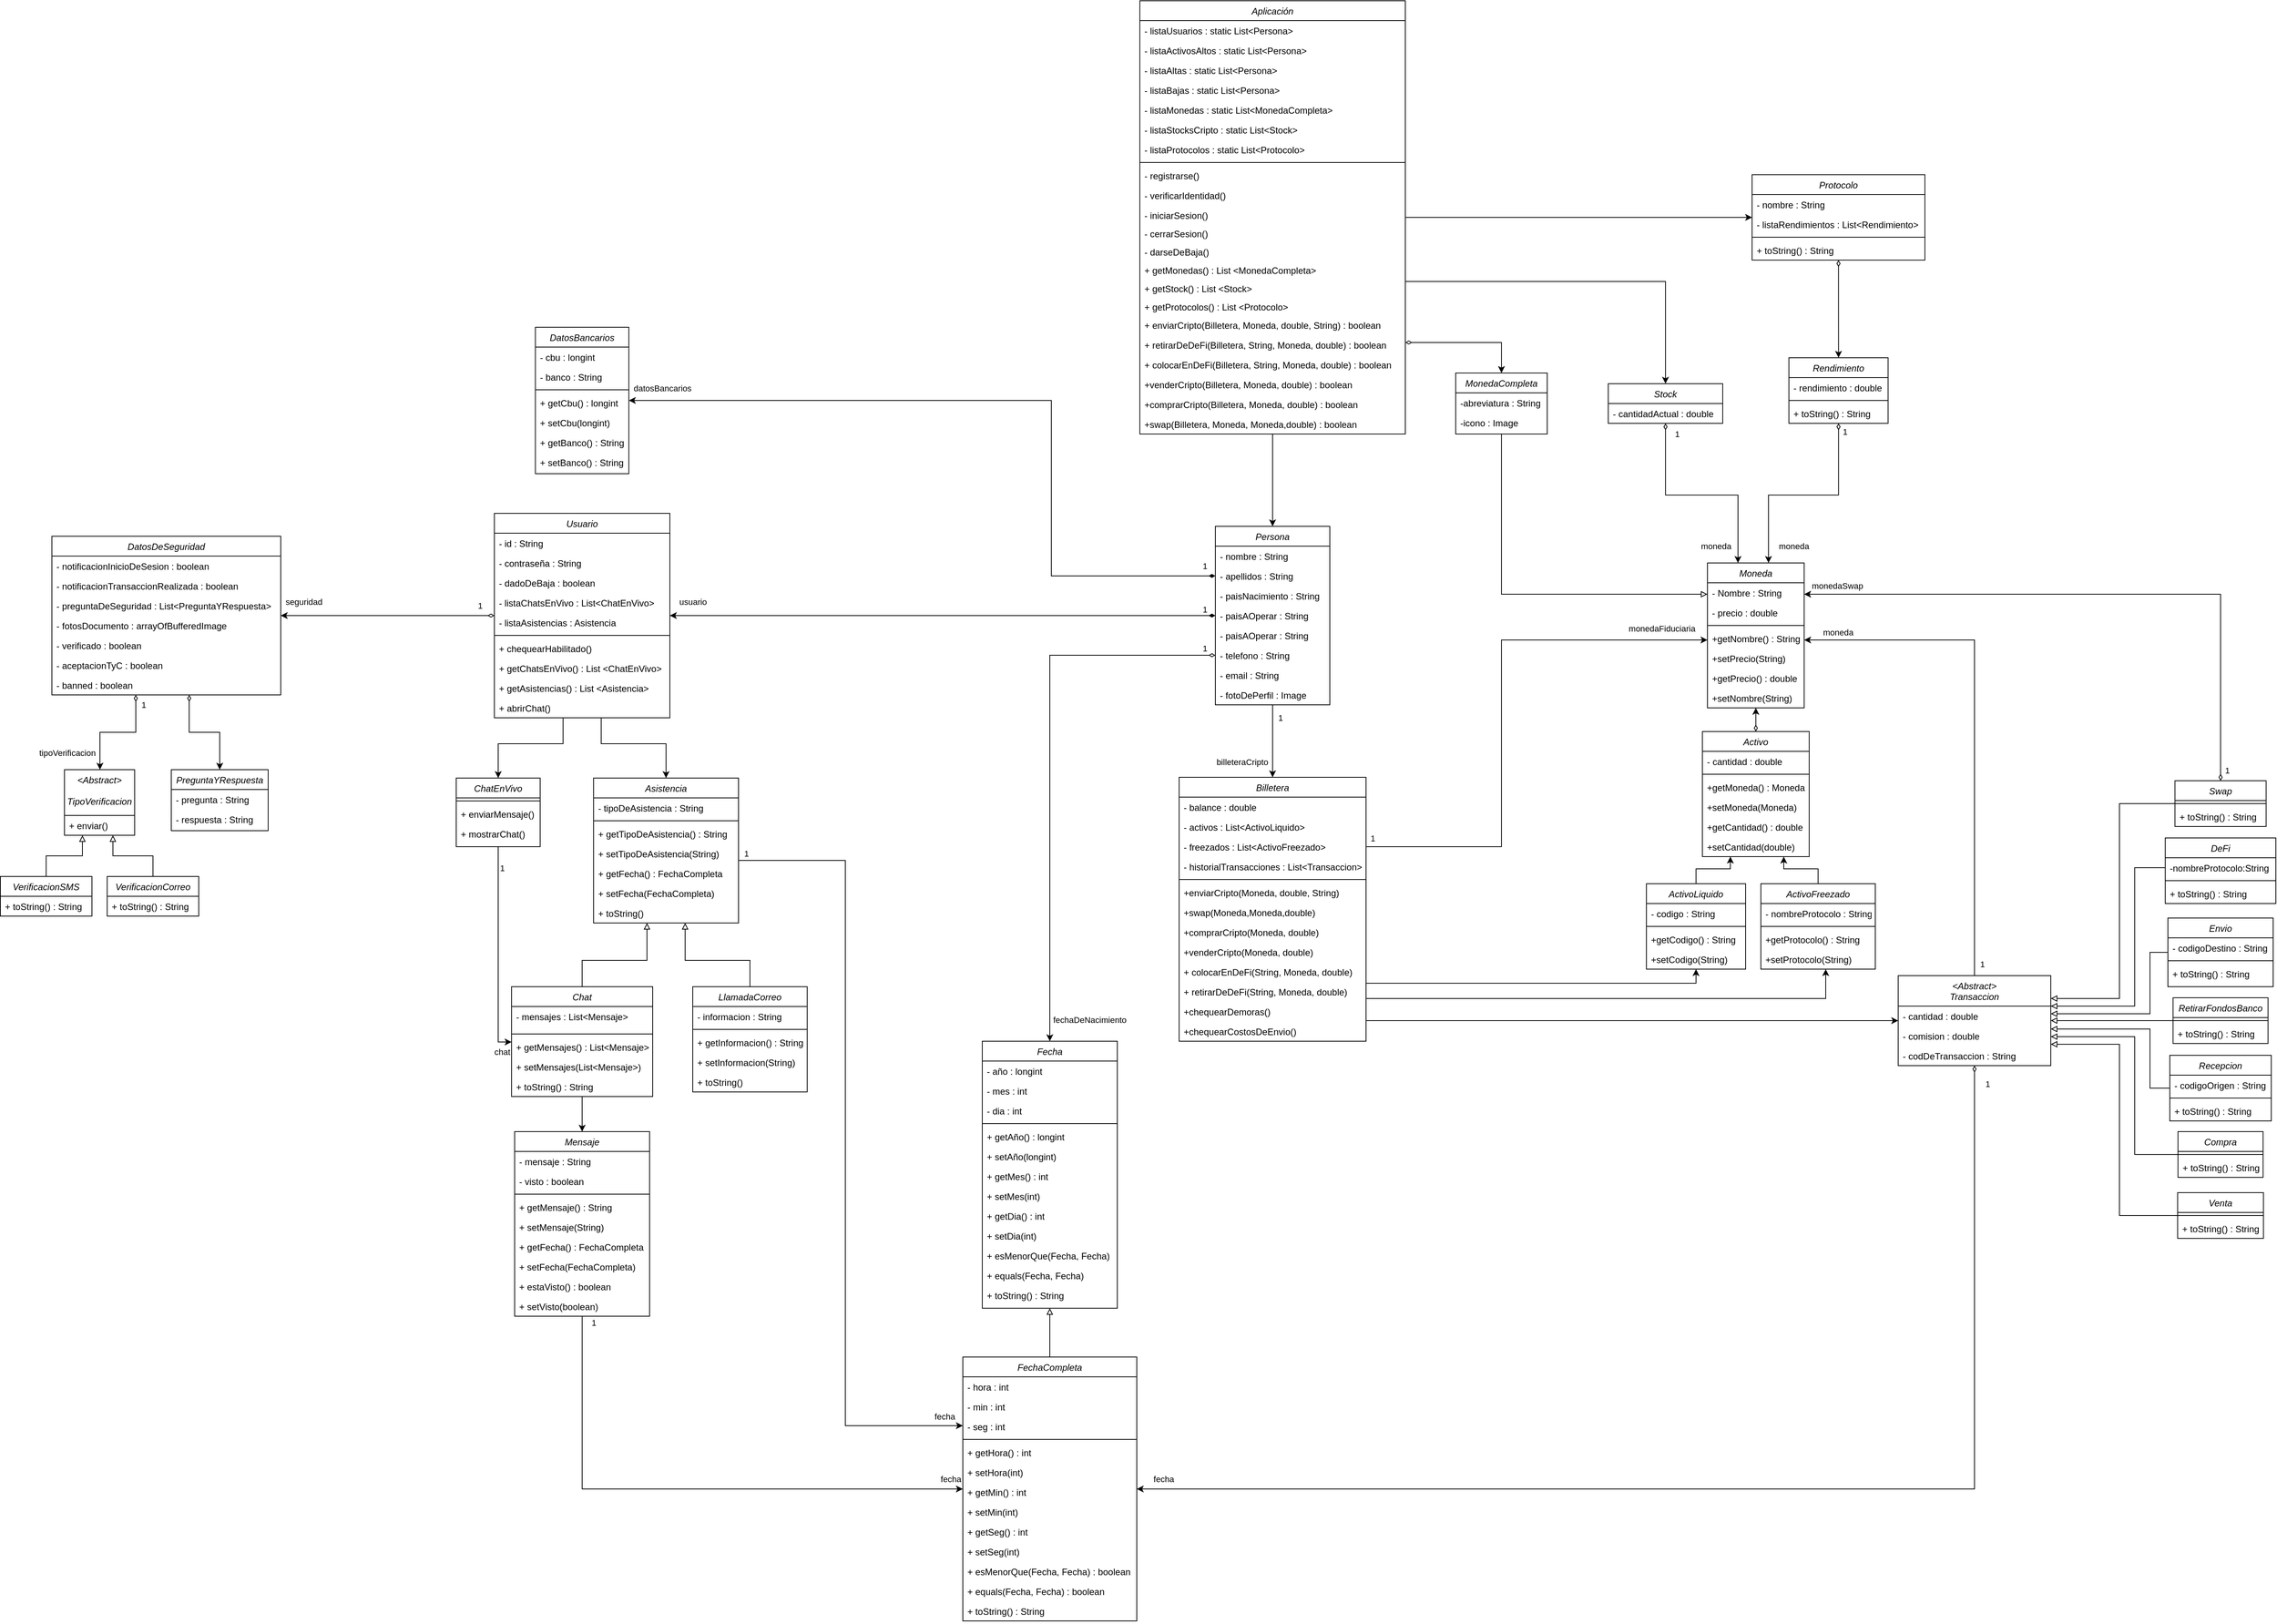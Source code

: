 <mxfile version="24.7.14">
  <diagram name="Página-1" id="-2VtjGOH2qZDODduAIqy">
    <mxGraphModel dx="1143" dy="622" grid="1" gridSize="10" guides="1" tooltips="1" connect="1" arrows="1" fold="1" page="1" pageScale="1" pageWidth="1600" pageHeight="1200" math="0" shadow="0">
      <root>
        <mxCell id="0" />
        <mxCell id="1" parent="0" />
        <mxCell id="fC_xdWrlekhXA9CfphBG-546" style="edgeStyle=orthogonalEdgeStyle;rounded=0;orthogonalLoop=1;jettySize=auto;html=1;" parent="1" source="fC_xdWrlekhXA9CfphBG-241" target="fC_xdWrlekhXA9CfphBG-497" edge="1">
          <mxGeometry relative="1" as="geometry" />
        </mxCell>
        <mxCell id="fC_xdWrlekhXA9CfphBG-687" style="edgeStyle=orthogonalEdgeStyle;rounded=0;orthogonalLoop=1;jettySize=auto;html=1;startArrow=diamondThin;startFill=0;" parent="1" source="fC_xdWrlekhXA9CfphBG-241" target="fC_xdWrlekhXA9CfphBG-677" edge="1">
          <mxGeometry relative="1" as="geometry">
            <Array as="points">
              <mxPoint x="2700" y="480" />
            </Array>
          </mxGeometry>
        </mxCell>
        <mxCell id="fC_xdWrlekhXA9CfphBG-696" style="edgeStyle=orthogonalEdgeStyle;rounded=0;orthogonalLoop=1;jettySize=auto;html=1;" parent="1" source="fC_xdWrlekhXA9CfphBG-241" target="fC_xdWrlekhXA9CfphBG-680" edge="1">
          <mxGeometry relative="1" as="geometry">
            <Array as="points">
              <mxPoint x="2915" y="400" />
            </Array>
          </mxGeometry>
        </mxCell>
        <mxCell id="fC_xdWrlekhXA9CfphBG-702" style="edgeStyle=orthogonalEdgeStyle;rounded=0;orthogonalLoop=1;jettySize=auto;html=1;" parent="1" source="fC_xdWrlekhXA9CfphBG-241" target="fC_xdWrlekhXA9CfphBG-697" edge="1">
          <mxGeometry relative="1" as="geometry" />
        </mxCell>
        <mxCell id="fC_xdWrlekhXA9CfphBG-241" value="Aplicación" style="swimlane;fontStyle=2;align=center;verticalAlign=top;childLayout=stackLayout;horizontal=1;startSize=26;horizontalStack=0;resizeParent=1;resizeLast=0;collapsible=1;marginBottom=0;rounded=0;shadow=0;strokeWidth=1;fontSize=12;" parent="1" vertex="1">
          <mxGeometry x="2226" y="32" width="348" height="568" as="geometry">
            <mxRectangle x="230" y="140" width="160" height="26" as="alternateBounds" />
          </mxGeometry>
        </mxCell>
        <mxCell id="fC_xdWrlekhXA9CfphBG-242" value="- listaUsuarios : static List&lt;Persona&gt;" style="text;align=left;verticalAlign=top;spacingLeft=4;spacingRight=4;overflow=hidden;rotatable=0;points=[[0,0.5],[1,0.5]];portConstraint=eastwest;rounded=0;shadow=0;html=0;fontSize=12;" parent="fC_xdWrlekhXA9CfphBG-241" vertex="1">
          <mxGeometry y="26" width="348" height="26" as="geometry" />
        </mxCell>
        <mxCell id="fC_xdWrlekhXA9CfphBG-243" value="- listaActivosAltos : static List&lt;Persona&gt;" style="text;align=left;verticalAlign=top;spacingLeft=4;spacingRight=4;overflow=hidden;rotatable=0;points=[[0,0.5],[1,0.5]];portConstraint=eastwest;rounded=0;shadow=0;html=0;fontSize=12;" parent="fC_xdWrlekhXA9CfphBG-241" vertex="1">
          <mxGeometry y="52" width="348" height="26" as="geometry" />
        </mxCell>
        <mxCell id="fC_xdWrlekhXA9CfphBG-244" value="- listaAltas : static List&lt;Persona&gt;" style="text;align=left;verticalAlign=top;spacingLeft=4;spacingRight=4;overflow=hidden;rotatable=0;points=[[0,0.5],[1,0.5]];portConstraint=eastwest;rounded=0;shadow=0;html=0;fontSize=12;" parent="fC_xdWrlekhXA9CfphBG-241" vertex="1">
          <mxGeometry y="78" width="348" height="26" as="geometry" />
        </mxCell>
        <mxCell id="fC_xdWrlekhXA9CfphBG-245" value="- listaBajas : static List&lt;Persona&gt;" style="text;align=left;verticalAlign=top;spacingLeft=4;spacingRight=4;overflow=hidden;rotatable=0;points=[[0,0.5],[1,0.5]];portConstraint=eastwest;rounded=0;shadow=0;html=0;fontSize=12;" parent="fC_xdWrlekhXA9CfphBG-241" vertex="1">
          <mxGeometry y="104" width="348" height="26" as="geometry" />
        </mxCell>
        <mxCell id="fC_xdWrlekhXA9CfphBG-246" value="- listaMonedas : static List&lt;MonedaCompleta&gt;" style="text;align=left;verticalAlign=top;spacingLeft=4;spacingRight=4;overflow=hidden;rotatable=0;points=[[0,0.5],[1,0.5]];portConstraint=eastwest;rounded=0;shadow=0;html=0;fontSize=12;" parent="fC_xdWrlekhXA9CfphBG-241" vertex="1">
          <mxGeometry y="130" width="348" height="26" as="geometry" />
        </mxCell>
        <mxCell id="fC_xdWrlekhXA9CfphBG-247" value="- listaStocksCripto : static List&lt;Stock&gt;" style="text;align=left;verticalAlign=top;spacingLeft=4;spacingRight=4;overflow=hidden;rotatable=0;points=[[0,0.5],[1,0.5]];portConstraint=eastwest;rounded=0;shadow=0;html=0;fontSize=12;" parent="fC_xdWrlekhXA9CfphBG-241" vertex="1">
          <mxGeometry y="156" width="348" height="26" as="geometry" />
        </mxCell>
        <mxCell id="fC_xdWrlekhXA9CfphBG-248" value="- listaProtocolos : static List&lt;Protocolo&gt;" style="text;align=left;verticalAlign=top;spacingLeft=4;spacingRight=4;overflow=hidden;rotatable=0;points=[[0,0.5],[1,0.5]];portConstraint=eastwest;" parent="fC_xdWrlekhXA9CfphBG-241" vertex="1">
          <mxGeometry y="182" width="348" height="26" as="geometry" />
        </mxCell>
        <mxCell id="fC_xdWrlekhXA9CfphBG-249" value="" style="line;html=1;strokeWidth=1;align=left;verticalAlign=middle;spacingTop=-1;spacingLeft=3;spacingRight=3;rotatable=0;labelPosition=right;points=[];portConstraint=eastwest;fontSize=12;" parent="fC_xdWrlekhXA9CfphBG-241" vertex="1">
          <mxGeometry y="208" width="348" height="8" as="geometry" />
        </mxCell>
        <mxCell id="fC_xdWrlekhXA9CfphBG-250" value="- registrarse()   " style="text;align=left;verticalAlign=top;spacingLeft=4;spacingRight=4;overflow=hidden;rotatable=0;points=[[0,0.5],[1,0.5]];portConstraint=eastwest;rounded=0;shadow=0;html=0;fontSize=12;" parent="fC_xdWrlekhXA9CfphBG-241" vertex="1">
          <mxGeometry y="216" width="348" height="26" as="geometry" />
        </mxCell>
        <mxCell id="fC_xdWrlekhXA9CfphBG-251" value="- verificarIdentidad()" style="text;align=left;verticalAlign=top;spacingLeft=4;spacingRight=4;overflow=hidden;rotatable=0;points=[[0,0.5],[1,0.5]];portConstraint=eastwest;rounded=0;shadow=0;html=0;fontSize=12;" parent="fC_xdWrlekhXA9CfphBG-241" vertex="1">
          <mxGeometry y="242" width="348" height="26" as="geometry" />
        </mxCell>
        <mxCell id="fC_xdWrlekhXA9CfphBG-252" value="- iniciarSesion()" style="text;align=left;verticalAlign=top;spacingLeft=4;spacingRight=4;overflow=hidden;rotatable=0;points=[[0,0.5],[1,0.5]];portConstraint=eastwest;fontSize=12;" parent="fC_xdWrlekhXA9CfphBG-241" vertex="1">
          <mxGeometry y="268" width="348" height="24" as="geometry" />
        </mxCell>
        <mxCell id="fC_xdWrlekhXA9CfphBG-253" value="- cerrarSesion()" style="text;align=left;verticalAlign=top;spacingLeft=4;spacingRight=4;overflow=hidden;rotatable=0;points=[[0,0.5],[1,0.5]];portConstraint=eastwest;fontSize=12;" parent="fC_xdWrlekhXA9CfphBG-241" vertex="1">
          <mxGeometry y="292" width="348" height="24" as="geometry" />
        </mxCell>
        <mxCell id="fC_xdWrlekhXA9CfphBG-254" value="- darseDeBaja()" style="text;align=left;verticalAlign=top;spacingLeft=4;spacingRight=4;overflow=hidden;rotatable=0;points=[[0,0.5],[1,0.5]];portConstraint=eastwest;fontSize=12;" parent="fC_xdWrlekhXA9CfphBG-241" vertex="1">
          <mxGeometry y="316" width="348" height="24" as="geometry" />
        </mxCell>
        <mxCell id="fC_xdWrlekhXA9CfphBG-255" value="+ getMonedas() : List &lt;MonedaCompleta&gt;" style="text;align=left;verticalAlign=top;spacingLeft=4;spacingRight=4;overflow=hidden;rotatable=0;points=[[0,0.5],[1,0.5]];portConstraint=eastwest;fontSize=12;" parent="fC_xdWrlekhXA9CfphBG-241" vertex="1">
          <mxGeometry y="340" width="348" height="24" as="geometry" />
        </mxCell>
        <mxCell id="fC_xdWrlekhXA9CfphBG-256" value="+ getStock() : List &lt;Stock&gt;" style="text;align=left;verticalAlign=top;spacingLeft=4;spacingRight=4;overflow=hidden;rotatable=0;points=[[0,0.5],[1,0.5]];portConstraint=eastwest;fontSize=12;" parent="fC_xdWrlekhXA9CfphBG-241" vertex="1">
          <mxGeometry y="364" width="348" height="24" as="geometry" />
        </mxCell>
        <mxCell id="fC_xdWrlekhXA9CfphBG-257" value="+ getProtocolos() : List &lt;Protocolo&gt;" style="text;align=left;verticalAlign=top;spacingLeft=4;spacingRight=4;overflow=hidden;rotatable=0;points=[[0,0.5],[1,0.5]];portConstraint=eastwest;fontSize=12;" parent="fC_xdWrlekhXA9CfphBG-241" vertex="1">
          <mxGeometry y="388" width="348" height="24" as="geometry" />
        </mxCell>
        <mxCell id="fC_xdWrlekhXA9CfphBG-258" value="+ enviarCripto(Billetera, Moneda, double, String) : boolean" style="text;align=left;verticalAlign=top;spacingLeft=4;spacingRight=4;overflow=hidden;rotatable=0;points=[[0,0.5],[1,0.5]];portConstraint=eastwest;rounded=0;shadow=0;html=0;fontSize=12;" parent="fC_xdWrlekhXA9CfphBG-241" vertex="1">
          <mxGeometry y="412" width="348" height="26" as="geometry" />
        </mxCell>
        <mxCell id="fC_xdWrlekhXA9CfphBG-259" value="+ retirarDeDeFi(Billetera, String, Moneda, double) : boolean" style="text;align=left;verticalAlign=top;spacingLeft=4;spacingRight=4;overflow=hidden;rotatable=0;points=[[0,0.5],[1,0.5]];portConstraint=eastwest;rounded=0;shadow=0;html=0;fontSize=12;" parent="fC_xdWrlekhXA9CfphBG-241" vertex="1">
          <mxGeometry y="438" width="348" height="26" as="geometry" />
        </mxCell>
        <mxCell id="fC_xdWrlekhXA9CfphBG-260" value="+ colocarEnDeFi(Billetera, String, Moneda, double) : boolean" style="text;align=left;verticalAlign=top;spacingLeft=4;spacingRight=4;overflow=hidden;rotatable=0;points=[[0,0.5],[1,0.5]];portConstraint=eastwest;rounded=0;shadow=0;html=0;fontSize=12;" parent="fC_xdWrlekhXA9CfphBG-241" vertex="1">
          <mxGeometry y="464" width="348" height="26" as="geometry" />
        </mxCell>
        <mxCell id="fC_xdWrlekhXA9CfphBG-261" value="+venderCripto(Billetera, Moneda, double) : boolean" style="text;align=left;verticalAlign=top;spacingLeft=4;spacingRight=4;overflow=hidden;rotatable=0;points=[[0,0.5],[1,0.5]];portConstraint=eastwest;rounded=0;shadow=0;html=0;fontSize=12;" parent="fC_xdWrlekhXA9CfphBG-241" vertex="1">
          <mxGeometry y="490" width="348" height="26" as="geometry" />
        </mxCell>
        <mxCell id="fC_xdWrlekhXA9CfphBG-262" value="+comprarCripto(Billetera, Moneda, double) : boolean" style="text;align=left;verticalAlign=top;spacingLeft=4;spacingRight=4;overflow=hidden;rotatable=0;points=[[0,0.5],[1,0.5]];portConstraint=eastwest;rounded=0;shadow=0;html=0;fontSize=12;" parent="fC_xdWrlekhXA9CfphBG-241" vertex="1">
          <mxGeometry y="516" width="348" height="26" as="geometry" />
        </mxCell>
        <mxCell id="fC_xdWrlekhXA9CfphBG-263" value="+swap(Billetera, Moneda, Moneda,double) : boolean" style="text;align=left;verticalAlign=top;spacingLeft=4;spacingRight=4;overflow=hidden;rotatable=0;points=[[0,0.5],[1,0.5]];portConstraint=eastwest;rounded=0;shadow=0;html=0;fontSize=12;" parent="fC_xdWrlekhXA9CfphBG-241" vertex="1">
          <mxGeometry y="542" width="348" height="26" as="geometry" />
        </mxCell>
        <mxCell id="fC_xdWrlekhXA9CfphBG-667" style="edgeStyle=orthogonalEdgeStyle;rounded=0;orthogonalLoop=1;jettySize=auto;html=1;" parent="1" source="fC_xdWrlekhXA9CfphBG-458" target="fC_xdWrlekhXA9CfphBG-651" edge="1">
          <mxGeometry relative="1" as="geometry">
            <Array as="points">
              <mxPoint x="1495" y="1983" />
            </Array>
          </mxGeometry>
        </mxCell>
        <mxCell id="fC_xdWrlekhXA9CfphBG-668" value="1" style="edgeLabel;html=1;align=center;verticalAlign=middle;resizable=0;points=[];" parent="fC_xdWrlekhXA9CfphBG-667" vertex="1" connectable="0">
          <mxGeometry x="-0.942" y="3" relative="1" as="geometry">
            <mxPoint x="12" y="-13" as="offset" />
          </mxGeometry>
        </mxCell>
        <mxCell id="PasijzhTVkrMYKtbaaR9-1" value="fecha" style="edgeLabel;html=1;align=center;verticalAlign=middle;resizable=0;points=[];" parent="fC_xdWrlekhXA9CfphBG-667" vertex="1" connectable="0">
          <mxGeometry x="0.882" y="-4" relative="1" as="geometry">
            <mxPoint x="27" y="-17" as="offset" />
          </mxGeometry>
        </mxCell>
        <mxCell id="fC_xdWrlekhXA9CfphBG-458" value="Mensaje" style="swimlane;fontStyle=2;align=center;verticalAlign=top;childLayout=stackLayout;horizontal=1;startSize=26;horizontalStack=0;resizeParent=1;resizeLast=0;collapsible=1;marginBottom=0;rounded=0;shadow=0;strokeWidth=1;" parent="1" vertex="1">
          <mxGeometry x="1406.56" y="1514.5" width="176.87" height="242" as="geometry">
            <mxRectangle x="320" y="12" width="160" height="26" as="alternateBounds" />
          </mxGeometry>
        </mxCell>
        <mxCell id="fC_xdWrlekhXA9CfphBG-459" value="- mensaje : String" style="text;align=left;verticalAlign=top;spacingLeft=4;spacingRight=4;overflow=hidden;rotatable=0;points=[[0,0.5],[1,0.5]];portConstraint=eastwest;rounded=0;shadow=0;html=0;fontSize=12;" parent="fC_xdWrlekhXA9CfphBG-458" vertex="1">
          <mxGeometry y="26" width="176.87" height="26" as="geometry" />
        </mxCell>
        <mxCell id="fC_xdWrlekhXA9CfphBG-461" value="- visto : boolean" style="text;align=left;verticalAlign=top;spacingLeft=4;spacingRight=4;overflow=hidden;rotatable=0;points=[[0,0.5],[1,0.5]];portConstraint=eastwest;rounded=0;shadow=0;html=0;fontSize=12;" parent="fC_xdWrlekhXA9CfphBG-458" vertex="1">
          <mxGeometry y="52" width="176.87" height="26" as="geometry" />
        </mxCell>
        <mxCell id="fC_xdWrlekhXA9CfphBG-490" value="" style="line;html=1;strokeWidth=1;align=left;verticalAlign=middle;spacingTop=-1;spacingLeft=3;spacingRight=3;rotatable=0;labelPosition=right;points=[];portConstraint=eastwest;fontSize=12;" parent="fC_xdWrlekhXA9CfphBG-458" vertex="1">
          <mxGeometry y="78" width="176.87" height="8" as="geometry" />
        </mxCell>
        <mxCell id="fC_xdWrlekhXA9CfphBG-493" value="+ getMensaje() : String" style="text;align=left;verticalAlign=top;spacingLeft=4;spacingRight=4;overflow=hidden;rotatable=0;points=[[0,0.5],[1,0.5]];portConstraint=eastwest;rounded=0;shadow=0;html=0;fontSize=12;" parent="fC_xdWrlekhXA9CfphBG-458" vertex="1">
          <mxGeometry y="86" width="176.87" height="26" as="geometry" />
        </mxCell>
        <mxCell id="KvWbcoDQVh6r1sxl0CJe-10" value="+ setMensaje(String)" style="text;align=left;verticalAlign=top;spacingLeft=4;spacingRight=4;overflow=hidden;rotatable=0;points=[[0,0.5],[1,0.5]];portConstraint=eastwest;rounded=0;shadow=0;html=0;fontSize=12;" vertex="1" parent="fC_xdWrlekhXA9CfphBG-458">
          <mxGeometry y="112" width="176.87" height="26" as="geometry" />
        </mxCell>
        <mxCell id="fC_xdWrlekhXA9CfphBG-494" value="+ getFecha() : FechaCompleta" style="text;align=left;verticalAlign=top;spacingLeft=4;spacingRight=4;overflow=hidden;rotatable=0;points=[[0,0.5],[1,0.5]];portConstraint=eastwest;rounded=0;shadow=0;html=0;fontSize=12;" parent="fC_xdWrlekhXA9CfphBG-458" vertex="1">
          <mxGeometry y="138" width="176.87" height="26" as="geometry" />
        </mxCell>
        <mxCell id="KvWbcoDQVh6r1sxl0CJe-11" value="+ setFecha(FechaCompleta)" style="text;align=left;verticalAlign=top;spacingLeft=4;spacingRight=4;overflow=hidden;rotatable=0;points=[[0,0.5],[1,0.5]];portConstraint=eastwest;rounded=0;shadow=0;html=0;fontSize=12;" vertex="1" parent="fC_xdWrlekhXA9CfphBG-458">
          <mxGeometry y="164" width="176.87" height="26" as="geometry" />
        </mxCell>
        <mxCell id="fC_xdWrlekhXA9CfphBG-495" value="+ estaVisto() : boolean" style="text;align=left;verticalAlign=top;spacingLeft=4;spacingRight=4;overflow=hidden;rotatable=0;points=[[0,0.5],[1,0.5]];portConstraint=eastwest;rounded=0;shadow=0;html=0;fontSize=12;" parent="fC_xdWrlekhXA9CfphBG-458" vertex="1">
          <mxGeometry y="190" width="176.87" height="26" as="geometry" />
        </mxCell>
        <mxCell id="KvWbcoDQVh6r1sxl0CJe-12" value="+ setVisto(boolean)" style="text;align=left;verticalAlign=top;spacingLeft=4;spacingRight=4;overflow=hidden;rotatable=0;points=[[0,0.5],[1,0.5]];portConstraint=eastwest;rounded=0;shadow=0;html=0;fontSize=12;" vertex="1" parent="fC_xdWrlekhXA9CfphBG-458">
          <mxGeometry y="216" width="176.87" height="26" as="geometry" />
        </mxCell>
        <mxCell id="fC_xdWrlekhXA9CfphBG-556" style="edgeStyle=orthogonalEdgeStyle;rounded=0;orthogonalLoop=1;jettySize=auto;html=1;endArrow=block;endFill=0;" parent="1" source="fC_xdWrlekhXA9CfphBG-462" target="fC_xdWrlekhXA9CfphBG-473" edge="1">
          <mxGeometry relative="1" as="geometry">
            <Array as="points">
              <mxPoint x="1495" y="1290" />
              <mxPoint x="1580" y="1290" />
            </Array>
          </mxGeometry>
        </mxCell>
        <mxCell id="fC_xdWrlekhXA9CfphBG-575" style="edgeStyle=orthogonalEdgeStyle;rounded=0;orthogonalLoop=1;jettySize=auto;html=1;" parent="1" source="fC_xdWrlekhXA9CfphBG-462" target="fC_xdWrlekhXA9CfphBG-458" edge="1">
          <mxGeometry relative="1" as="geometry" />
        </mxCell>
        <mxCell id="fC_xdWrlekhXA9CfphBG-462" value="Chat" style="swimlane;fontStyle=2;align=center;verticalAlign=top;childLayout=stackLayout;horizontal=1;startSize=26;horizontalStack=0;resizeParent=1;resizeLast=0;collapsible=1;marginBottom=0;rounded=0;shadow=0;strokeWidth=1;" parent="1" vertex="1">
          <mxGeometry x="1402.5" y="1324.5" width="185" height="144" as="geometry">
            <mxRectangle x="320" y="12" width="160" height="26" as="alternateBounds" />
          </mxGeometry>
        </mxCell>
        <mxCell id="fC_xdWrlekhXA9CfphBG-463" value="- mensajes : List&lt;Mensaje&gt;" style="text;align=left;verticalAlign=top;spacingLeft=4;spacingRight=4;overflow=hidden;rotatable=0;points=[[0,0.5],[1,0.5]];portConstraint=eastwest;rounded=0;shadow=0;html=0;fontSize=12;" parent="fC_xdWrlekhXA9CfphBG-462" vertex="1">
          <mxGeometry y="26" width="185" height="32" as="geometry" />
        </mxCell>
        <mxCell id="fC_xdWrlekhXA9CfphBG-464" value="" style="line;html=1;strokeWidth=1;align=left;verticalAlign=middle;spacingTop=-1;spacingLeft=3;spacingRight=3;rotatable=0;labelPosition=right;points=[];portConstraint=eastwest;fontSize=12;" parent="fC_xdWrlekhXA9CfphBG-462" vertex="1">
          <mxGeometry y="58" width="185" height="8" as="geometry" />
        </mxCell>
        <mxCell id="fC_xdWrlekhXA9CfphBG-465" value="+ getMensajes() : List&lt;Mensaje&gt;" style="text;align=left;verticalAlign=top;spacingLeft=4;spacingRight=4;overflow=hidden;rotatable=0;points=[[0,0.5],[1,0.5]];portConstraint=eastwest;rounded=0;shadow=0;html=0;fontSize=12;" parent="fC_xdWrlekhXA9CfphBG-462" vertex="1">
          <mxGeometry y="66" width="185" height="26" as="geometry" />
        </mxCell>
        <mxCell id="KvWbcoDQVh6r1sxl0CJe-9" value="+ setMensajes(List&lt;Mensaje&gt;)" style="text;align=left;verticalAlign=top;spacingLeft=4;spacingRight=4;overflow=hidden;rotatable=0;points=[[0,0.5],[1,0.5]];portConstraint=eastwest;rounded=0;shadow=0;html=0;fontSize=12;" vertex="1" parent="fC_xdWrlekhXA9CfphBG-462">
          <mxGeometry y="92" width="185" height="26" as="geometry" />
        </mxCell>
        <mxCell id="fC_xdWrlekhXA9CfphBG-533" value="+ toString() : String" style="text;align=left;verticalAlign=top;spacingLeft=4;spacingRight=4;overflow=hidden;rotatable=0;points=[[0,0.5],[1,0.5]];portConstraint=eastwest;rounded=0;shadow=0;html=0;fontSize=12;" parent="fC_xdWrlekhXA9CfphBG-462" vertex="1">
          <mxGeometry y="118" width="185" height="26" as="geometry" />
        </mxCell>
        <mxCell id="fC_xdWrlekhXA9CfphBG-788" style="edgeStyle=orthogonalEdgeStyle;rounded=0;orthogonalLoop=1;jettySize=auto;html=1;" parent="1" source="fC_xdWrlekhXA9CfphBG-466" target="fC_xdWrlekhXA9CfphBG-462" edge="1">
          <mxGeometry relative="1" as="geometry">
            <Array as="points">
              <mxPoint x="1385" y="1397" />
            </Array>
          </mxGeometry>
        </mxCell>
        <mxCell id="fC_xdWrlekhXA9CfphBG-789" value="1" style="edgeLabel;html=1;align=center;verticalAlign=middle;resizable=0;points=[];" parent="fC_xdWrlekhXA9CfphBG-788" vertex="1" connectable="0">
          <mxGeometry x="-0.654" y="1" relative="1" as="geometry">
            <mxPoint x="4" y="-20" as="offset" />
          </mxGeometry>
        </mxCell>
        <mxCell id="PasijzhTVkrMYKtbaaR9-2" value="chat" style="edgeLabel;html=1;align=center;verticalAlign=middle;resizable=0;points=[];" parent="fC_xdWrlekhXA9CfphBG-788" vertex="1" connectable="0">
          <mxGeometry x="-0.004" y="2" relative="1" as="geometry">
            <mxPoint x="3" y="133" as="offset" />
          </mxGeometry>
        </mxCell>
        <mxCell id="fC_xdWrlekhXA9CfphBG-466" value="ChatEnVivo" style="swimlane;fontStyle=2;align=center;verticalAlign=top;childLayout=stackLayout;horizontal=1;startSize=26;horizontalStack=0;resizeParent=1;resizeLast=0;collapsible=1;marginBottom=0;rounded=0;shadow=0;strokeWidth=1;" parent="1" vertex="1">
          <mxGeometry x="1330" y="1051" width="110" height="90" as="geometry">
            <mxRectangle x="320" y="12" width="160" height="26" as="alternateBounds" />
          </mxGeometry>
        </mxCell>
        <mxCell id="fC_xdWrlekhXA9CfphBG-468" value="" style="line;html=1;strokeWidth=1;align=left;verticalAlign=middle;spacingTop=-1;spacingLeft=3;spacingRight=3;rotatable=0;labelPosition=right;points=[];portConstraint=eastwest;fontSize=12;" parent="fC_xdWrlekhXA9CfphBG-466" vertex="1">
          <mxGeometry y="26" width="110" height="8" as="geometry" />
        </mxCell>
        <mxCell id="fC_xdWrlekhXA9CfphBG-469" value="+ enviarMensaje()" style="text;align=left;verticalAlign=top;spacingLeft=4;spacingRight=4;overflow=hidden;rotatable=0;points=[[0,0.5],[1,0.5]];portConstraint=eastwest;rounded=0;shadow=0;html=0;fontSize=12;" parent="fC_xdWrlekhXA9CfphBG-466" vertex="1">
          <mxGeometry y="34" width="110" height="26" as="geometry" />
        </mxCell>
        <mxCell id="fC_xdWrlekhXA9CfphBG-470" value="+ mostrarChat()" style="text;align=left;verticalAlign=top;spacingLeft=4;spacingRight=4;overflow=hidden;rotatable=0;points=[[0,0.5],[1,0.5]];portConstraint=eastwest;rounded=0;shadow=0;html=0;fontSize=12;" parent="fC_xdWrlekhXA9CfphBG-466" vertex="1">
          <mxGeometry y="60" width="110" height="26" as="geometry" />
        </mxCell>
        <mxCell id="KvWbcoDQVh6r1sxl0CJe-13" style="edgeStyle=orthogonalEdgeStyle;rounded=0;orthogonalLoop=1;jettySize=auto;html=1;" edge="1" parent="1" source="fC_xdWrlekhXA9CfphBG-473" target="fC_xdWrlekhXA9CfphBG-651">
          <mxGeometry relative="1" as="geometry">
            <Array as="points">
              <mxPoint x="1840" y="1159" />
              <mxPoint x="1840" y="1900" />
            </Array>
          </mxGeometry>
        </mxCell>
        <mxCell id="KvWbcoDQVh6r1sxl0CJe-14" value="fecha" style="edgeLabel;html=1;align=center;verticalAlign=middle;resizable=0;points=[];" vertex="1" connectable="0" parent="KvWbcoDQVh6r1sxl0CJe-13">
          <mxGeometry x="0.898" y="-3" relative="1" as="geometry">
            <mxPoint x="29" y="-15" as="offset" />
          </mxGeometry>
        </mxCell>
        <mxCell id="KvWbcoDQVh6r1sxl0CJe-15" value="1" style="edgeLabel;html=1;align=center;verticalAlign=middle;resizable=0;points=[];" vertex="1" connectable="0" parent="KvWbcoDQVh6r1sxl0CJe-13">
          <mxGeometry x="-0.963" y="-2" relative="1" as="geometry">
            <mxPoint x="-9" y="-11" as="offset" />
          </mxGeometry>
        </mxCell>
        <mxCell id="fC_xdWrlekhXA9CfphBG-473" value="Asistencia" style="swimlane;fontStyle=2;align=center;verticalAlign=top;childLayout=stackLayout;horizontal=1;startSize=26;horizontalStack=0;resizeParent=1;resizeLast=0;collapsible=1;marginBottom=0;rounded=0;shadow=0;strokeWidth=1;" parent="1" vertex="1">
          <mxGeometry x="1510" y="1051" width="190" height="190" as="geometry">
            <mxRectangle x="320" y="12" width="160" height="26" as="alternateBounds" />
          </mxGeometry>
        </mxCell>
        <mxCell id="fC_xdWrlekhXA9CfphBG-479" value="- tipoDeAsistencia : String" style="text;align=left;verticalAlign=top;spacingLeft=4;spacingRight=4;overflow=hidden;rotatable=0;points=[[0,0.5],[1,0.5]];portConstraint=eastwest;rounded=0;shadow=0;html=0;fontSize=12;" parent="fC_xdWrlekhXA9CfphBG-473" vertex="1">
          <mxGeometry y="26" width="190" height="26" as="geometry" />
        </mxCell>
        <mxCell id="fC_xdWrlekhXA9CfphBG-475" value="" style="line;html=1;strokeWidth=1;align=left;verticalAlign=middle;spacingTop=-1;spacingLeft=3;spacingRight=3;rotatable=0;labelPosition=right;points=[];portConstraint=eastwest;fontSize=12;" parent="fC_xdWrlekhXA9CfphBG-473" vertex="1">
          <mxGeometry y="52" width="190" height="8" as="geometry" />
        </mxCell>
        <mxCell id="KvWbcoDQVh6r1sxl0CJe-2" value="+ getTipoDeAsistencia() : String" style="text;align=left;verticalAlign=top;spacingLeft=4;spacingRight=4;overflow=hidden;rotatable=0;points=[[0,0.5],[1,0.5]];portConstraint=eastwest;rounded=0;shadow=0;html=0;fontSize=12;" vertex="1" parent="fC_xdWrlekhXA9CfphBG-473">
          <mxGeometry y="60" width="190" height="26" as="geometry" />
        </mxCell>
        <mxCell id="KvWbcoDQVh6r1sxl0CJe-1" value="+ setTipoDeAsistencia(String)" style="text;align=left;verticalAlign=top;spacingLeft=4;spacingRight=4;overflow=hidden;rotatable=0;points=[[0,0.5],[1,0.5]];portConstraint=eastwest;rounded=0;shadow=0;html=0;fontSize=12;" vertex="1" parent="fC_xdWrlekhXA9CfphBG-473">
          <mxGeometry y="86" width="190" height="26" as="geometry" />
        </mxCell>
        <mxCell id="KvWbcoDQVh6r1sxl0CJe-5" value="+ getFecha() : FechaCompleta" style="text;align=left;verticalAlign=top;spacingLeft=4;spacingRight=4;overflow=hidden;rotatable=0;points=[[0,0.5],[1,0.5]];portConstraint=eastwest;rounded=0;shadow=0;html=0;fontSize=12;" vertex="1" parent="fC_xdWrlekhXA9CfphBG-473">
          <mxGeometry y="112" width="190" height="26" as="geometry" />
        </mxCell>
        <mxCell id="KvWbcoDQVh6r1sxl0CJe-6" value="+ setFecha(FechaCompleta)" style="text;align=left;verticalAlign=top;spacingLeft=4;spacingRight=4;overflow=hidden;rotatable=0;points=[[0,0.5],[1,0.5]];portConstraint=eastwest;rounded=0;shadow=0;html=0;fontSize=12;" vertex="1" parent="fC_xdWrlekhXA9CfphBG-473">
          <mxGeometry y="138" width="190" height="26" as="geometry" />
        </mxCell>
        <mxCell id="fC_xdWrlekhXA9CfphBG-480" value="+ toString()" style="text;align=left;verticalAlign=top;spacingLeft=4;spacingRight=4;overflow=hidden;rotatable=0;points=[[0,0.5],[1,0.5]];portConstraint=eastwest;rounded=0;shadow=0;html=0;fontSize=12;" parent="fC_xdWrlekhXA9CfphBG-473" vertex="1">
          <mxGeometry y="164" width="190" height="26" as="geometry" />
        </mxCell>
        <mxCell id="fC_xdWrlekhXA9CfphBG-557" style="edgeStyle=orthogonalEdgeStyle;rounded=0;orthogonalLoop=1;jettySize=auto;html=1;endArrow=block;endFill=0;" parent="1" source="fC_xdWrlekhXA9CfphBG-481" target="fC_xdWrlekhXA9CfphBG-473" edge="1">
          <mxGeometry relative="1" as="geometry">
            <Array as="points">
              <mxPoint x="1715" y="1290" />
              <mxPoint x="1630" y="1290" />
            </Array>
          </mxGeometry>
        </mxCell>
        <mxCell id="fC_xdWrlekhXA9CfphBG-481" value="LlamadaCorreo" style="swimlane;fontStyle=2;align=center;verticalAlign=top;childLayout=stackLayout;horizontal=1;startSize=26;horizontalStack=0;resizeParent=1;resizeLast=0;collapsible=1;marginBottom=0;rounded=0;shadow=0;strokeWidth=1;" parent="1" vertex="1">
          <mxGeometry x="1640" y="1324.5" width="150" height="138" as="geometry">
            <mxRectangle x="320" y="12" width="160" height="26" as="alternateBounds" />
          </mxGeometry>
        </mxCell>
        <mxCell id="fC_xdWrlekhXA9CfphBG-482" value="- informacion : String" style="text;align=left;verticalAlign=top;spacingLeft=4;spacingRight=4;overflow=hidden;rotatable=0;points=[[0,0.5],[1,0.5]];portConstraint=eastwest;rounded=0;shadow=0;html=0;fontSize=12;" parent="fC_xdWrlekhXA9CfphBG-481" vertex="1">
          <mxGeometry y="26" width="150" height="26" as="geometry" />
        </mxCell>
        <mxCell id="fC_xdWrlekhXA9CfphBG-483" value="" style="line;html=1;strokeWidth=1;align=left;verticalAlign=middle;spacingTop=-1;spacingLeft=3;spacingRight=3;rotatable=0;labelPosition=right;points=[];portConstraint=eastwest;fontSize=12;" parent="fC_xdWrlekhXA9CfphBG-481" vertex="1">
          <mxGeometry y="52" width="150" height="8" as="geometry" />
        </mxCell>
        <mxCell id="KvWbcoDQVh6r1sxl0CJe-7" value="+ getInformacion() : String" style="text;align=left;verticalAlign=top;spacingLeft=4;spacingRight=4;overflow=hidden;rotatable=0;points=[[0,0.5],[1,0.5]];portConstraint=eastwest;rounded=0;shadow=0;html=0;fontSize=12;" vertex="1" parent="fC_xdWrlekhXA9CfphBG-481">
          <mxGeometry y="60" width="150" height="26" as="geometry" />
        </mxCell>
        <mxCell id="KvWbcoDQVh6r1sxl0CJe-8" value="+ setInformacion(String)" style="text;align=left;verticalAlign=top;spacingLeft=4;spacingRight=4;overflow=hidden;rotatable=0;points=[[0,0.5],[1,0.5]];portConstraint=eastwest;rounded=0;shadow=0;html=0;fontSize=12;" vertex="1" parent="fC_xdWrlekhXA9CfphBG-481">
          <mxGeometry y="86" width="150" height="26" as="geometry" />
        </mxCell>
        <mxCell id="fC_xdWrlekhXA9CfphBG-484" value="+ toString()" style="text;align=left;verticalAlign=top;spacingLeft=4;spacingRight=4;overflow=hidden;rotatable=0;points=[[0,0.5],[1,0.5]];portConstraint=eastwest;rounded=0;shadow=0;html=0;fontSize=12;" parent="fC_xdWrlekhXA9CfphBG-481" vertex="1">
          <mxGeometry y="112" width="150" height="26" as="geometry" />
        </mxCell>
        <mxCell id="fC_xdWrlekhXA9CfphBG-547" style="edgeStyle=orthogonalEdgeStyle;rounded=0;orthogonalLoop=1;jettySize=auto;html=1;startArrow=diamondThin;startFill=1;" parent="1" source="fC_xdWrlekhXA9CfphBG-497" target="fC_xdWrlekhXA9CfphBG-520" edge="1">
          <mxGeometry relative="1" as="geometry" />
        </mxCell>
        <mxCell id="fC_xdWrlekhXA9CfphBG-548" value="1" style="edgeLabel;html=1;align=center;verticalAlign=middle;resizable=0;points=[];" parent="fC_xdWrlekhXA9CfphBG-547" vertex="1" connectable="0">
          <mxGeometry x="-0.86" y="-1" relative="1" as="geometry">
            <mxPoint x="36" y="-7" as="offset" />
          </mxGeometry>
        </mxCell>
        <mxCell id="fC_xdWrlekhXA9CfphBG-549" value="usuario" style="edgeLabel;html=1;align=center;verticalAlign=middle;resizable=0;points=[];" parent="fC_xdWrlekhXA9CfphBG-547" vertex="1" connectable="0">
          <mxGeometry x="0.812" y="-1" relative="1" as="geometry">
            <mxPoint x="-37" y="-17" as="offset" />
          </mxGeometry>
        </mxCell>
        <mxCell id="fC_xdWrlekhXA9CfphBG-602" style="edgeStyle=orthogonalEdgeStyle;rounded=0;orthogonalLoop=1;jettySize=auto;html=1;" parent="1" source="fC_xdWrlekhXA9CfphBG-497" target="fC_xdWrlekhXA9CfphBG-506" edge="1">
          <mxGeometry relative="1" as="geometry" />
        </mxCell>
        <mxCell id="fC_xdWrlekhXA9CfphBG-603" value="1" style="edgeLabel;html=1;align=center;verticalAlign=middle;resizable=0;points=[];" parent="fC_xdWrlekhXA9CfphBG-602" vertex="1" connectable="0">
          <mxGeometry x="0.576" y="2" relative="1" as="geometry">
            <mxPoint x="8" y="-58" as="offset" />
          </mxGeometry>
        </mxCell>
        <mxCell id="fC_xdWrlekhXA9CfphBG-604" value="billeteraCripto" style="edgeLabel;html=1;align=center;verticalAlign=middle;resizable=0;points=[];" parent="fC_xdWrlekhXA9CfphBG-602" vertex="1" connectable="0">
          <mxGeometry x="0.576" y="2" relative="1" as="geometry">
            <mxPoint x="-42" as="offset" />
          </mxGeometry>
        </mxCell>
        <mxCell id="fC_xdWrlekhXA9CfphBG-497" value="Persona" style="swimlane;fontStyle=2;align=center;verticalAlign=top;childLayout=stackLayout;horizontal=1;startSize=26;horizontalStack=0;resizeParent=1;resizeLast=0;collapsible=1;marginBottom=0;rounded=0;shadow=0;strokeWidth=1;fontSize=12;" parent="1" vertex="1">
          <mxGeometry x="2325" y="721" width="150" height="234" as="geometry">
            <mxRectangle x="230" y="140" width="160" height="26" as="alternateBounds" />
          </mxGeometry>
        </mxCell>
        <mxCell id="fC_xdWrlekhXA9CfphBG-498" value="- nombre : String" style="text;align=left;verticalAlign=top;spacingLeft=4;spacingRight=4;overflow=hidden;rotatable=0;points=[[0,0.5],[1,0.5]];portConstraint=eastwest;rounded=0;shadow=0;html=0;fontSize=12;" parent="fC_xdWrlekhXA9CfphBG-497" vertex="1">
          <mxGeometry y="26" width="150" height="26" as="geometry" />
        </mxCell>
        <mxCell id="fC_xdWrlekhXA9CfphBG-499" value="- apellidos : String" style="text;align=left;verticalAlign=top;spacingLeft=4;spacingRight=4;overflow=hidden;rotatable=0;points=[[0,0.5],[1,0.5]];portConstraint=eastwest;rounded=0;shadow=0;html=0;fontSize=12;" parent="fC_xdWrlekhXA9CfphBG-497" vertex="1">
          <mxGeometry y="52" width="150" height="26" as="geometry" />
        </mxCell>
        <mxCell id="fC_xdWrlekhXA9CfphBG-500" value="- paisNacimiento : String" style="text;align=left;verticalAlign=top;spacingLeft=4;spacingRight=4;overflow=hidden;rotatable=0;points=[[0,0.5],[1,0.5]];portConstraint=eastwest;rounded=0;shadow=0;html=0;fontSize=12;" parent="fC_xdWrlekhXA9CfphBG-497" vertex="1">
          <mxGeometry y="78" width="150" height="26" as="geometry" />
        </mxCell>
        <mxCell id="fC_xdWrlekhXA9CfphBG-501" value="- paisAOperar : String" style="text;align=left;verticalAlign=top;spacingLeft=4;spacingRight=4;overflow=hidden;rotatable=0;points=[[0,0.5],[1,0.5]];portConstraint=eastwest;rounded=0;shadow=0;html=0;fontSize=12;" parent="fC_xdWrlekhXA9CfphBG-497" vertex="1">
          <mxGeometry y="104" width="150" height="26" as="geometry" />
        </mxCell>
        <mxCell id="fC_xdWrlekhXA9CfphBG-502" value="- paisAOperar : String" style="text;align=left;verticalAlign=top;spacingLeft=4;spacingRight=4;overflow=hidden;rotatable=0;points=[[0,0.5],[1,0.5]];portConstraint=eastwest;rounded=0;shadow=0;html=0;fontSize=12;" parent="fC_xdWrlekhXA9CfphBG-497" vertex="1">
          <mxGeometry y="130" width="150" height="26" as="geometry" />
        </mxCell>
        <mxCell id="fC_xdWrlekhXA9CfphBG-503" value="- telefono : String" style="text;align=left;verticalAlign=top;spacingLeft=4;spacingRight=4;overflow=hidden;rotatable=0;points=[[0,0.5],[1,0.5]];portConstraint=eastwest;rounded=0;shadow=0;html=0;fontSize=12;" parent="fC_xdWrlekhXA9CfphBG-497" vertex="1">
          <mxGeometry y="156" width="150" height="26" as="geometry" />
        </mxCell>
        <mxCell id="fC_xdWrlekhXA9CfphBG-504" value="- email : String" style="text;align=left;verticalAlign=top;spacingLeft=4;spacingRight=4;overflow=hidden;rotatable=0;points=[[0,0.5],[1,0.5]];portConstraint=eastwest;rounded=0;shadow=0;html=0;fontSize=12;" parent="fC_xdWrlekhXA9CfphBG-497" vertex="1">
          <mxGeometry y="182" width="150" height="26" as="geometry" />
        </mxCell>
        <mxCell id="fC_xdWrlekhXA9CfphBG-505" value="- fotoDePerfil : Image" style="text;align=left;verticalAlign=top;spacingLeft=4;spacingRight=4;overflow=hidden;rotatable=0;points=[[0,0.5],[1,0.5]];portConstraint=eastwest;rounded=0;shadow=0;html=0;fontSize=12;" parent="fC_xdWrlekhXA9CfphBG-497" vertex="1">
          <mxGeometry y="208" width="150" height="26" as="geometry" />
        </mxCell>
        <mxCell id="fC_xdWrlekhXA9CfphBG-630" style="edgeStyle=orthogonalEdgeStyle;rounded=0;orthogonalLoop=1;jettySize=auto;html=1;" parent="1" source="fC_xdWrlekhXA9CfphBG-506" target="fC_xdWrlekhXA9CfphBG-622" edge="1">
          <mxGeometry relative="1" as="geometry">
            <Array as="points">
              <mxPoint x="2955" y="1320" />
            </Array>
          </mxGeometry>
        </mxCell>
        <mxCell id="fC_xdWrlekhXA9CfphBG-705" style="edgeStyle=orthogonalEdgeStyle;rounded=0;orthogonalLoop=1;jettySize=auto;html=1;" parent="1" source="fC_xdWrlekhXA9CfphBG-506" target="fC_xdWrlekhXA9CfphBG-618" edge="1">
          <mxGeometry relative="1" as="geometry">
            <Array as="points">
              <mxPoint x="3125" y="1340" />
            </Array>
          </mxGeometry>
        </mxCell>
        <mxCell id="73B7pF2yfi8se_psuF1Q-9" style="edgeStyle=orthogonalEdgeStyle;rounded=0;orthogonalLoop=1;jettySize=auto;html=1;" parent="1" source="fC_xdWrlekhXA9CfphBG-506" target="fC_xdWrlekhXA9CfphBG-631" edge="1">
          <mxGeometry relative="1" as="geometry">
            <Array as="points">
              <mxPoint x="2700" y="1369" />
              <mxPoint x="2700" y="1369" />
            </Array>
          </mxGeometry>
        </mxCell>
        <mxCell id="fC_xdWrlekhXA9CfphBG-506" value="Billetera" style="swimlane;fontStyle=2;align=center;verticalAlign=top;childLayout=stackLayout;horizontal=1;startSize=26;horizontalStack=0;resizeParent=1;resizeLast=0;collapsible=1;marginBottom=0;rounded=0;shadow=0;strokeWidth=1;fontSize=12;" parent="1" vertex="1">
          <mxGeometry x="2277.5" y="1050" width="245" height="346" as="geometry">
            <mxRectangle x="230" y="140" width="160" height="26" as="alternateBounds" />
          </mxGeometry>
        </mxCell>
        <mxCell id="fC_xdWrlekhXA9CfphBG-507" value="- balance : double" style="text;align=left;verticalAlign=top;spacingLeft=4;spacingRight=4;overflow=hidden;rotatable=0;points=[[0,0.5],[1,0.5]];portConstraint=eastwest;rounded=0;shadow=0;html=0;fontSize=12;" parent="fC_xdWrlekhXA9CfphBG-506" vertex="1">
          <mxGeometry y="26" width="245" height="26" as="geometry" />
        </mxCell>
        <mxCell id="fC_xdWrlekhXA9CfphBG-508" value="- activos : List&lt;ActivoLiquido&gt;" style="text;align=left;verticalAlign=top;spacingLeft=4;spacingRight=4;overflow=hidden;rotatable=0;points=[[0,0.5],[1,0.5]];portConstraint=eastwest;rounded=0;shadow=0;html=0;fontSize=12;" parent="fC_xdWrlekhXA9CfphBG-506" vertex="1">
          <mxGeometry y="52" width="245" height="26" as="geometry" />
        </mxCell>
        <mxCell id="fC_xdWrlekhXA9CfphBG-509" value="- freezados : List&lt;ActivoFreezado&gt;" style="text;align=left;verticalAlign=top;spacingLeft=4;spacingRight=4;overflow=hidden;rotatable=0;points=[[0,0.5],[1,0.5]];portConstraint=eastwest;rounded=0;shadow=0;html=0;fontSize=12;" parent="fC_xdWrlekhXA9CfphBG-506" vertex="1">
          <mxGeometry y="78" width="245" height="26" as="geometry" />
        </mxCell>
        <mxCell id="fC_xdWrlekhXA9CfphBG-510" value="- historialTransacciones : List&lt;Transaccion&gt;" style="text;align=left;verticalAlign=top;spacingLeft=4;spacingRight=4;overflow=hidden;rotatable=0;points=[[0,0.5],[1,0.5]];portConstraint=eastwest;rounded=0;shadow=0;html=0;fontSize=12;" parent="fC_xdWrlekhXA9CfphBG-506" vertex="1">
          <mxGeometry y="104" width="245" height="26" as="geometry" />
        </mxCell>
        <mxCell id="fC_xdWrlekhXA9CfphBG-511" value="" style="line;html=1;strokeWidth=1;align=left;verticalAlign=middle;spacingTop=-1;spacingLeft=3;spacingRight=3;rotatable=0;labelPosition=right;points=[];portConstraint=eastwest;fontSize=12;" parent="fC_xdWrlekhXA9CfphBG-506" vertex="1">
          <mxGeometry y="130" width="245" height="8" as="geometry" />
        </mxCell>
        <mxCell id="fC_xdWrlekhXA9CfphBG-512" value="+enviarCripto(Moneda, double, String)" style="text;align=left;verticalAlign=top;spacingLeft=4;spacingRight=4;overflow=hidden;rotatable=0;points=[[0,0.5],[1,0.5]];portConstraint=eastwest;rounded=0;shadow=0;html=0;fontSize=12;" parent="fC_xdWrlekhXA9CfphBG-506" vertex="1">
          <mxGeometry y="138" width="245" height="26" as="geometry" />
        </mxCell>
        <mxCell id="fC_xdWrlekhXA9CfphBG-513" value="+swap(Moneda,Moneda,double)" style="text;align=left;verticalAlign=top;spacingLeft=4;spacingRight=4;overflow=hidden;rotatable=0;points=[[0,0.5],[1,0.5]];portConstraint=eastwest;rounded=0;shadow=0;html=0;fontSize=12;" parent="fC_xdWrlekhXA9CfphBG-506" vertex="1">
          <mxGeometry y="164" width="245" height="26" as="geometry" />
        </mxCell>
        <mxCell id="fC_xdWrlekhXA9CfphBG-514" value="+comprarCripto(Moneda, double)" style="text;align=left;verticalAlign=top;spacingLeft=4;spacingRight=4;overflow=hidden;rotatable=0;points=[[0,0.5],[1,0.5]];portConstraint=eastwest;rounded=0;shadow=0;html=0;fontSize=12;" parent="fC_xdWrlekhXA9CfphBG-506" vertex="1">
          <mxGeometry y="190" width="245" height="26" as="geometry" />
        </mxCell>
        <mxCell id="fC_xdWrlekhXA9CfphBG-515" value="+venderCripto(Moneda, double)" style="text;align=left;verticalAlign=top;spacingLeft=4;spacingRight=4;overflow=hidden;rotatable=0;points=[[0,0.5],[1,0.5]];portConstraint=eastwest;rounded=0;shadow=0;html=0;fontSize=12;" parent="fC_xdWrlekhXA9CfphBG-506" vertex="1">
          <mxGeometry y="216" width="245" height="26" as="geometry" />
        </mxCell>
        <mxCell id="fC_xdWrlekhXA9CfphBG-516" value="+ colocarEnDeFi(String, Moneda, double)" style="text;align=left;verticalAlign=top;spacingLeft=4;spacingRight=4;overflow=hidden;rotatable=0;points=[[0,0.5],[1,0.5]];portConstraint=eastwest;rounded=0;shadow=0;html=0;fontSize=12;" parent="fC_xdWrlekhXA9CfphBG-506" vertex="1">
          <mxGeometry y="242" width="245" height="26" as="geometry" />
        </mxCell>
        <mxCell id="fC_xdWrlekhXA9CfphBG-517" value="+ retirarDeDeFi(String, Moneda, double)" style="text;align=left;verticalAlign=top;spacingLeft=4;spacingRight=4;overflow=hidden;rotatable=0;points=[[0,0.5],[1,0.5]];portConstraint=eastwest;rounded=0;shadow=0;html=0;fontSize=12;" parent="fC_xdWrlekhXA9CfphBG-506" vertex="1">
          <mxGeometry y="268" width="245" height="26" as="geometry" />
        </mxCell>
        <mxCell id="fC_xdWrlekhXA9CfphBG-518" value="+chequearDemoras()" style="text;align=left;verticalAlign=top;spacingLeft=4;spacingRight=4;overflow=hidden;rotatable=0;points=[[0,0.5],[1,0.5]];portConstraint=eastwest;rounded=0;shadow=0;html=0;fontSize=12;" parent="fC_xdWrlekhXA9CfphBG-506" vertex="1">
          <mxGeometry y="294" width="245" height="26" as="geometry" />
        </mxCell>
        <mxCell id="fC_xdWrlekhXA9CfphBG-519" value="+chequearCostosDeEnvio()" style="text;align=left;verticalAlign=top;spacingLeft=4;spacingRight=4;overflow=hidden;rotatable=0;points=[[0,0.5],[1,0.5]];portConstraint=eastwest;rounded=0;shadow=0;html=0;fontSize=12;" parent="fC_xdWrlekhXA9CfphBG-506" vertex="1">
          <mxGeometry y="320" width="245" height="26" as="geometry" />
        </mxCell>
        <mxCell id="fC_xdWrlekhXA9CfphBG-550" style="edgeStyle=orthogonalEdgeStyle;rounded=0;orthogonalLoop=1;jettySize=auto;html=1;startArrow=diamondThin;startFill=0;" parent="1" source="fC_xdWrlekhXA9CfphBG-520" target="fC_xdWrlekhXA9CfphBG-534" edge="1">
          <mxGeometry relative="1" as="geometry" />
        </mxCell>
        <mxCell id="fC_xdWrlekhXA9CfphBG-551" value="1" style="edgeLabel;html=1;align=center;verticalAlign=middle;resizable=0;points=[];" parent="fC_xdWrlekhXA9CfphBG-550" vertex="1" connectable="0">
          <mxGeometry x="-0.609" y="-1" relative="1" as="geometry">
            <mxPoint x="35" y="-12" as="offset" />
          </mxGeometry>
        </mxCell>
        <mxCell id="fC_xdWrlekhXA9CfphBG-552" value="seguridad" style="edgeLabel;html=1;align=center;verticalAlign=middle;resizable=0;points=[];" parent="fC_xdWrlekhXA9CfphBG-550" vertex="1" connectable="0">
          <mxGeometry x="-0.187" y="-2" relative="1" as="geometry">
            <mxPoint x="-136" y="-16" as="offset" />
          </mxGeometry>
        </mxCell>
        <mxCell id="fC_xdWrlekhXA9CfphBG-558" style="edgeStyle=orthogonalEdgeStyle;rounded=0;orthogonalLoop=1;jettySize=auto;html=1;" parent="1" source="fC_xdWrlekhXA9CfphBG-520" target="fC_xdWrlekhXA9CfphBG-466" edge="1">
          <mxGeometry relative="1" as="geometry">
            <Array as="points">
              <mxPoint x="1470" y="1006" />
              <mxPoint x="1385" y="1006" />
            </Array>
          </mxGeometry>
        </mxCell>
        <mxCell id="fC_xdWrlekhXA9CfphBG-559" style="edgeStyle=orthogonalEdgeStyle;rounded=0;orthogonalLoop=1;jettySize=auto;html=1;" parent="1" source="fC_xdWrlekhXA9CfphBG-520" target="fC_xdWrlekhXA9CfphBG-473" edge="1">
          <mxGeometry relative="1" as="geometry">
            <Array as="points">
              <mxPoint x="1520" y="1006" />
              <mxPoint x="1605" y="1006" />
            </Array>
          </mxGeometry>
        </mxCell>
        <mxCell id="fC_xdWrlekhXA9CfphBG-520" value="Usuario" style="swimlane;fontStyle=2;align=center;verticalAlign=top;childLayout=stackLayout;horizontal=1;startSize=26;horizontalStack=0;resizeParent=1;resizeLast=0;collapsible=1;marginBottom=0;rounded=0;shadow=0;strokeWidth=1;fontSize=12;" parent="1" vertex="1">
          <mxGeometry x="1380" y="704" width="230" height="268" as="geometry">
            <mxRectangle x="550" y="140" width="160" height="26" as="alternateBounds" />
          </mxGeometry>
        </mxCell>
        <mxCell id="fC_xdWrlekhXA9CfphBG-521" value="- id : String" style="text;align=left;verticalAlign=top;spacingLeft=4;spacingRight=4;overflow=hidden;rotatable=0;points=[[0,0.5],[1,0.5]];portConstraint=eastwest;fontSize=12;" parent="fC_xdWrlekhXA9CfphBG-520" vertex="1">
          <mxGeometry y="26" width="230" height="26" as="geometry" />
        </mxCell>
        <mxCell id="fC_xdWrlekhXA9CfphBG-522" value="- contraseña : String" style="text;align=left;verticalAlign=top;spacingLeft=4;spacingRight=4;overflow=hidden;rotatable=0;points=[[0,0.5],[1,0.5]];portConstraint=eastwest;rounded=0;shadow=0;html=0;fontSize=12;" parent="fC_xdWrlekhXA9CfphBG-520" vertex="1">
          <mxGeometry y="52" width="230" height="26" as="geometry" />
        </mxCell>
        <mxCell id="fC_xdWrlekhXA9CfphBG-523" value="- dadoDeBaja : boolean" style="text;align=left;verticalAlign=top;spacingLeft=4;spacingRight=4;overflow=hidden;rotatable=0;points=[[0,0.5],[1,0.5]];portConstraint=eastwest;rounded=0;shadow=0;html=0;fontSize=12;" parent="fC_xdWrlekhXA9CfphBG-520" vertex="1">
          <mxGeometry y="78" width="230" height="26" as="geometry" />
        </mxCell>
        <mxCell id="fC_xdWrlekhXA9CfphBG-542" value="- listaChatsEnVivo : List&lt;ChatEnVivo&gt;" style="text;align=left;verticalAlign=top;spacingLeft=4;spacingRight=4;overflow=hidden;rotatable=0;points=[[0,0.5],[1,0.5]];portConstraint=eastwest;rounded=0;shadow=0;html=0;fontSize=12;" parent="fC_xdWrlekhXA9CfphBG-520" vertex="1">
          <mxGeometry y="104" width="230" height="26" as="geometry" />
        </mxCell>
        <mxCell id="fC_xdWrlekhXA9CfphBG-543" value="- listaAsistencias : Asistencia" style="text;align=left;verticalAlign=top;spacingLeft=4;spacingRight=4;overflow=hidden;rotatable=0;points=[[0,0.5],[1,0.5]];portConstraint=eastwest;rounded=0;shadow=0;html=0;fontSize=12;" parent="fC_xdWrlekhXA9CfphBG-520" vertex="1">
          <mxGeometry y="130" width="230" height="26" as="geometry" />
        </mxCell>
        <mxCell id="fC_xdWrlekhXA9CfphBG-524" value="" style="line;html=1;strokeWidth=1;align=left;verticalAlign=middle;spacingTop=-1;spacingLeft=3;spacingRight=3;rotatable=0;labelPosition=right;points=[];portConstraint=eastwest;fontSize=12;" parent="fC_xdWrlekhXA9CfphBG-520" vertex="1">
          <mxGeometry y="156" width="230" height="8" as="geometry" />
        </mxCell>
        <mxCell id="fC_xdWrlekhXA9CfphBG-525" value="+ chequearHabilitado()" style="text;align=left;verticalAlign=top;spacingLeft=4;spacingRight=4;overflow=hidden;rotatable=0;points=[[0,0.5],[1,0.5]];portConstraint=eastwest;fontSize=12;" parent="fC_xdWrlekhXA9CfphBG-520" vertex="1">
          <mxGeometry y="164" width="230" height="26" as="geometry" />
        </mxCell>
        <mxCell id="fC_xdWrlekhXA9CfphBG-544" value="+ getChatsEnVivo() : List &lt;ChatEnVivo&gt;" style="text;align=left;verticalAlign=top;spacingLeft=4;spacingRight=4;overflow=hidden;rotatable=0;points=[[0,0.5],[1,0.5]];portConstraint=eastwest;rounded=0;shadow=0;html=0;fontSize=12;" parent="fC_xdWrlekhXA9CfphBG-520" vertex="1">
          <mxGeometry y="190" width="230" height="26" as="geometry" />
        </mxCell>
        <mxCell id="fC_xdWrlekhXA9CfphBG-545" value="+ getAsistencias() : List &lt;Asistencia&gt;" style="text;align=left;verticalAlign=top;spacingLeft=4;spacingRight=4;overflow=hidden;rotatable=0;points=[[0,0.5],[1,0.5]];portConstraint=eastwest;rounded=0;shadow=0;html=0;fontSize=12;" parent="fC_xdWrlekhXA9CfphBG-520" vertex="1">
          <mxGeometry y="216" width="230" height="26" as="geometry" />
        </mxCell>
        <mxCell id="fC_xdWrlekhXA9CfphBG-553" value="+ abrirChat()" style="text;align=left;verticalAlign=top;spacingLeft=4;spacingRight=4;overflow=hidden;rotatable=0;points=[[0,0.5],[1,0.5]];portConstraint=eastwest;rounded=0;shadow=0;html=0;fontSize=12;" parent="fC_xdWrlekhXA9CfphBG-520" vertex="1">
          <mxGeometry y="242" width="230" height="26" as="geometry" />
        </mxCell>
        <mxCell id="fC_xdWrlekhXA9CfphBG-526" value="Moneda" style="swimlane;fontStyle=2;align=center;verticalAlign=top;childLayout=stackLayout;horizontal=1;startSize=26;horizontalStack=0;resizeParent=1;resizeLast=0;collapsible=1;marginBottom=0;rounded=0;shadow=0;strokeWidth=1;" parent="1" vertex="1">
          <mxGeometry x="2970" y="769" width="126.75" height="190" as="geometry">
            <mxRectangle x="320" y="12" width="160" height="26" as="alternateBounds" />
          </mxGeometry>
        </mxCell>
        <mxCell id="fC_xdWrlekhXA9CfphBG-527" value="- Nombre : String" style="text;align=left;verticalAlign=top;spacingLeft=4;spacingRight=4;overflow=hidden;rotatable=0;points=[[0,0.5],[1,0.5]];portConstraint=eastwest;" parent="fC_xdWrlekhXA9CfphBG-526" vertex="1">
          <mxGeometry y="26" width="126.75" height="26" as="geometry" />
        </mxCell>
        <mxCell id="fC_xdWrlekhXA9CfphBG-528" value="- precio : double" style="text;align=left;verticalAlign=top;spacingLeft=4;spacingRight=4;overflow=hidden;rotatable=0;points=[[0,0.5],[1,0.5]];portConstraint=eastwest;rounded=0;shadow=0;html=0;" parent="fC_xdWrlekhXA9CfphBG-526" vertex="1">
          <mxGeometry y="52" width="126.75" height="26" as="geometry" />
        </mxCell>
        <mxCell id="fC_xdWrlekhXA9CfphBG-529" value="" style="line;html=1;strokeWidth=1;align=left;verticalAlign=middle;spacingTop=-1;spacingLeft=3;spacingRight=3;rotatable=0;labelPosition=right;points=[];portConstraint=eastwest;fontSize=12;" parent="fC_xdWrlekhXA9CfphBG-526" vertex="1">
          <mxGeometry y="78" width="126.75" height="8" as="geometry" />
        </mxCell>
        <mxCell id="fC_xdWrlekhXA9CfphBG-530" value="+getNombre() : String" style="text;align=left;verticalAlign=top;spacingLeft=4;spacingRight=4;overflow=hidden;rotatable=0;points=[[0,0.5],[1,0.5]];portConstraint=eastwest;rounded=0;shadow=0;html=0;fontSize=12;" parent="fC_xdWrlekhXA9CfphBG-526" vertex="1">
          <mxGeometry y="86" width="126.75" height="26" as="geometry" />
        </mxCell>
        <mxCell id="73B7pF2yfi8se_psuF1Q-2" value="+setPrecio(String)" style="text;align=left;verticalAlign=top;spacingLeft=4;spacingRight=4;overflow=hidden;rotatable=0;points=[[0,0.5],[1,0.5]];portConstraint=eastwest;rounded=0;shadow=0;html=0;fontSize=12;" parent="fC_xdWrlekhXA9CfphBG-526" vertex="1">
          <mxGeometry y="112" width="126.75" height="26" as="geometry" />
        </mxCell>
        <mxCell id="fC_xdWrlekhXA9CfphBG-531" value="+getPrecio() : double" style="text;align=left;verticalAlign=top;spacingLeft=4;spacingRight=4;overflow=hidden;rotatable=0;points=[[0,0.5],[1,0.5]];portConstraint=eastwest;rounded=0;shadow=0;html=0;fontSize=12;" parent="fC_xdWrlekhXA9CfphBG-526" vertex="1">
          <mxGeometry y="138" width="126.75" height="26" as="geometry" />
        </mxCell>
        <mxCell id="73B7pF2yfi8se_psuF1Q-1" value="+setNombre(String)" style="text;align=left;verticalAlign=top;spacingLeft=4;spacingRight=4;overflow=hidden;rotatable=0;points=[[0,0.5],[1,0.5]];portConstraint=eastwest;rounded=0;shadow=0;html=0;fontSize=12;" parent="fC_xdWrlekhXA9CfphBG-526" vertex="1">
          <mxGeometry y="164" width="126.75" height="26" as="geometry" />
        </mxCell>
        <mxCell id="fC_xdWrlekhXA9CfphBG-593" style="edgeStyle=orthogonalEdgeStyle;rounded=0;orthogonalLoop=1;jettySize=auto;html=1;startArrow=diamondThin;startFill=0;" parent="1" source="fC_xdWrlekhXA9CfphBG-534" target="fC_xdWrlekhXA9CfphBG-584" edge="1">
          <mxGeometry relative="1" as="geometry">
            <Array as="points">
              <mxPoint x="910" y="991" />
              <mxPoint x="863" y="991" />
            </Array>
          </mxGeometry>
        </mxCell>
        <mxCell id="fC_xdWrlekhXA9CfphBG-595" value="1" style="edgeLabel;html=1;align=center;verticalAlign=middle;resizable=0;points=[];" parent="fC_xdWrlekhXA9CfphBG-593" vertex="1" connectable="0">
          <mxGeometry x="-0.711" y="-2" relative="1" as="geometry">
            <mxPoint x="12" y="-8" as="offset" />
          </mxGeometry>
        </mxCell>
        <mxCell id="fC_xdWrlekhXA9CfphBG-596" value="tipoVerificacion" style="edgeLabel;html=1;align=center;verticalAlign=middle;resizable=0;points=[];" parent="fC_xdWrlekhXA9CfphBG-593" vertex="1" connectable="0">
          <mxGeometry x="0.693" y="2" relative="1" as="geometry">
            <mxPoint x="-45" as="offset" />
          </mxGeometry>
        </mxCell>
        <mxCell id="fC_xdWrlekhXA9CfphBG-594" style="edgeStyle=orthogonalEdgeStyle;rounded=0;orthogonalLoop=1;jettySize=auto;html=1;startArrow=diamondThin;startFill=0;" parent="1" source="fC_xdWrlekhXA9CfphBG-534" target="fC_xdWrlekhXA9CfphBG-586" edge="1">
          <mxGeometry relative="1" as="geometry">
            <Array as="points">
              <mxPoint x="980" y="991" />
              <mxPoint x="1020" y="991" />
            </Array>
          </mxGeometry>
        </mxCell>
        <mxCell id="fC_xdWrlekhXA9CfphBG-534" value="DatosDeSeguridad" style="swimlane;fontStyle=2;align=center;verticalAlign=top;childLayout=stackLayout;horizontal=1;startSize=26;horizontalStack=0;resizeParent=1;resizeLast=0;collapsible=1;marginBottom=0;rounded=0;shadow=0;strokeWidth=1;" parent="1" vertex="1">
          <mxGeometry x="800" y="734" width="300" height="208" as="geometry">
            <mxRectangle x="320" y="12" width="160" height="26" as="alternateBounds" />
          </mxGeometry>
        </mxCell>
        <mxCell id="fC_xdWrlekhXA9CfphBG-535" value="- notificacionInicioDeSesion : boolean" style="text;align=left;verticalAlign=top;spacingLeft=4;spacingRight=4;overflow=hidden;rotatable=0;points=[[0,0.5],[1,0.5]];portConstraint=eastwest;rounded=0;shadow=0;html=0;" parent="fC_xdWrlekhXA9CfphBG-534" vertex="1">
          <mxGeometry y="26" width="300" height="26" as="geometry" />
        </mxCell>
        <mxCell id="fC_xdWrlekhXA9CfphBG-536" value="- notificacionTransaccionRealizada : boolean" style="text;align=left;verticalAlign=top;spacingLeft=4;spacingRight=4;overflow=hidden;rotatable=0;points=[[0,0.5],[1,0.5]];portConstraint=eastwest;rounded=0;shadow=0;html=0;" parent="fC_xdWrlekhXA9CfphBG-534" vertex="1">
          <mxGeometry y="52" width="300" height="26" as="geometry" />
        </mxCell>
        <mxCell id="fC_xdWrlekhXA9CfphBG-537" value="- preguntaDeSeguridad : List&lt;PreguntaYRespuesta&gt;" style="text;align=left;verticalAlign=top;spacingLeft=4;spacingRight=4;overflow=hidden;rotatable=0;points=[[0,0.5],[1,0.5]];portConstraint=eastwest;rounded=0;shadow=0;html=0;" parent="fC_xdWrlekhXA9CfphBG-534" vertex="1">
          <mxGeometry y="78" width="300" height="26" as="geometry" />
        </mxCell>
        <mxCell id="fC_xdWrlekhXA9CfphBG-538" value="- fotosDocumento : arrayOfBufferedImage" style="text;align=left;verticalAlign=top;spacingLeft=4;spacingRight=4;overflow=hidden;rotatable=0;points=[[0,0.5],[1,0.5]];portConstraint=eastwest;rounded=0;shadow=0;html=0;" parent="fC_xdWrlekhXA9CfphBG-534" vertex="1">
          <mxGeometry y="104" width="300" height="26" as="geometry" />
        </mxCell>
        <mxCell id="fC_xdWrlekhXA9CfphBG-539" value="- verificado : boolean" style="text;align=left;verticalAlign=top;spacingLeft=4;spacingRight=4;overflow=hidden;rotatable=0;points=[[0,0.5],[1,0.5]];portConstraint=eastwest;rounded=0;shadow=0;html=0;" parent="fC_xdWrlekhXA9CfphBG-534" vertex="1">
          <mxGeometry y="130" width="300" height="26" as="geometry" />
        </mxCell>
        <mxCell id="fC_xdWrlekhXA9CfphBG-540" value="- aceptacionTyC : boolean" style="text;align=left;verticalAlign=top;spacingLeft=4;spacingRight=4;overflow=hidden;rotatable=0;points=[[0,0.5],[1,0.5]];portConstraint=eastwest;rounded=0;shadow=0;html=0;fontSize=12;" parent="fC_xdWrlekhXA9CfphBG-534" vertex="1">
          <mxGeometry y="156" width="300" height="26" as="geometry" />
        </mxCell>
        <mxCell id="fC_xdWrlekhXA9CfphBG-541" value="- banned : boolean" style="text;align=left;verticalAlign=top;spacingLeft=4;spacingRight=4;overflow=hidden;rotatable=0;points=[[0,0.5],[1,0.5]];portConstraint=eastwest;rounded=0;shadow=0;html=0;" parent="fC_xdWrlekhXA9CfphBG-534" vertex="1">
          <mxGeometry y="182" width="300" height="26" as="geometry" />
        </mxCell>
        <mxCell id="fC_xdWrlekhXA9CfphBG-561" value="Fecha" style="swimlane;fontStyle=2;align=center;verticalAlign=top;childLayout=stackLayout;horizontal=1;startSize=26;horizontalStack=0;resizeParent=1;resizeLast=0;collapsible=1;marginBottom=0;rounded=0;shadow=0;strokeWidth=1;fontSize=12;" parent="1" vertex="1">
          <mxGeometry x="2019.5" y="1396" width="177" height="350" as="geometry">
            <mxRectangle x="230" y="140" width="160" height="26" as="alternateBounds" />
          </mxGeometry>
        </mxCell>
        <mxCell id="fC_xdWrlekhXA9CfphBG-562" value="- año : longint" style="text;align=left;verticalAlign=top;spacingLeft=4;spacingRight=4;overflow=hidden;rotatable=0;points=[[0,0.5],[1,0.5]];portConstraint=eastwest;rounded=0;shadow=0;html=0;fontSize=12;" parent="fC_xdWrlekhXA9CfphBG-561" vertex="1">
          <mxGeometry y="26" width="177" height="26" as="geometry" />
        </mxCell>
        <mxCell id="fC_xdWrlekhXA9CfphBG-563" value="- mes : int" style="text;align=left;verticalAlign=top;spacingLeft=4;spacingRight=4;overflow=hidden;rotatable=0;points=[[0,0.5],[1,0.5]];portConstraint=eastwest;rounded=0;shadow=0;html=0;fontSize=12;" parent="fC_xdWrlekhXA9CfphBG-561" vertex="1">
          <mxGeometry y="52" width="177" height="26" as="geometry" />
        </mxCell>
        <mxCell id="fC_xdWrlekhXA9CfphBG-564" value="- dia : int" style="text;align=left;verticalAlign=top;spacingLeft=4;spacingRight=4;overflow=hidden;rotatable=0;points=[[0,0.5],[1,0.5]];portConstraint=eastwest;rounded=0;shadow=0;html=0;fontSize=12;" parent="fC_xdWrlekhXA9CfphBG-561" vertex="1">
          <mxGeometry y="78" width="177" height="26" as="geometry" />
        </mxCell>
        <mxCell id="fC_xdWrlekhXA9CfphBG-565" value="" style="line;html=1;strokeWidth=1;align=left;verticalAlign=middle;spacingTop=-1;spacingLeft=3;spacingRight=3;rotatable=0;labelPosition=right;points=[];portConstraint=eastwest;fontSize=12;" parent="fC_xdWrlekhXA9CfphBG-561" vertex="1">
          <mxGeometry y="104" width="177" height="8" as="geometry" />
        </mxCell>
        <mxCell id="fC_xdWrlekhXA9CfphBG-566" value="+ getAño() : longint" style="text;align=left;verticalAlign=top;spacingLeft=4;spacingRight=4;overflow=hidden;rotatable=0;points=[[0,0.5],[1,0.5]];portConstraint=eastwest;rounded=0;shadow=0;html=0;fontSize=12;" parent="fC_xdWrlekhXA9CfphBG-561" vertex="1">
          <mxGeometry y="112" width="177" height="26" as="geometry" />
        </mxCell>
        <mxCell id="fC_xdWrlekhXA9CfphBG-567" value="+ setAño(longint)" style="text;align=left;verticalAlign=top;spacingLeft=4;spacingRight=4;overflow=hidden;rotatable=0;points=[[0,0.5],[1,0.5]];portConstraint=eastwest;rounded=0;shadow=0;html=0;fontSize=12;" parent="fC_xdWrlekhXA9CfphBG-561" vertex="1">
          <mxGeometry y="138" width="177" height="26" as="geometry" />
        </mxCell>
        <mxCell id="fC_xdWrlekhXA9CfphBG-568" value="+ getMes() : int" style="text;align=left;verticalAlign=top;spacingLeft=4;spacingRight=4;overflow=hidden;rotatable=0;points=[[0,0.5],[1,0.5]];portConstraint=eastwest;rounded=0;shadow=0;html=0;fontSize=12;" parent="fC_xdWrlekhXA9CfphBG-561" vertex="1">
          <mxGeometry y="164" width="177" height="26" as="geometry" />
        </mxCell>
        <mxCell id="fC_xdWrlekhXA9CfphBG-569" value="+ setMes(int)" style="text;align=left;verticalAlign=top;spacingLeft=4;spacingRight=4;overflow=hidden;rotatable=0;points=[[0,0.5],[1,0.5]];portConstraint=eastwest;rounded=0;shadow=0;html=0;fontSize=12;" parent="fC_xdWrlekhXA9CfphBG-561" vertex="1">
          <mxGeometry y="190" width="177" height="26" as="geometry" />
        </mxCell>
        <mxCell id="fC_xdWrlekhXA9CfphBG-570" value="+ getDia() : int" style="text;align=left;verticalAlign=top;spacingLeft=4;spacingRight=4;overflow=hidden;rotatable=0;points=[[0,0.5],[1,0.5]];portConstraint=eastwest;rounded=0;shadow=0;html=0;fontSize=12;" parent="fC_xdWrlekhXA9CfphBG-561" vertex="1">
          <mxGeometry y="216" width="177" height="26" as="geometry" />
        </mxCell>
        <mxCell id="fC_xdWrlekhXA9CfphBG-571" value="+ setDia(int)" style="text;align=left;verticalAlign=top;spacingLeft=4;spacingRight=4;overflow=hidden;rotatable=0;points=[[0,0.5],[1,0.5]];portConstraint=eastwest;rounded=0;shadow=0;html=0;fontSize=12;" parent="fC_xdWrlekhXA9CfphBG-561" vertex="1">
          <mxGeometry y="242" width="177" height="26" as="geometry" />
        </mxCell>
        <mxCell id="fC_xdWrlekhXA9CfphBG-572" value="+ esMenorQue(Fecha, Fecha)" style="text;align=left;verticalAlign=top;spacingLeft=4;spacingRight=4;overflow=hidden;rotatable=0;points=[[0,0.5],[1,0.5]];portConstraint=eastwest;rounded=0;shadow=0;html=0;fontSize=12;" parent="fC_xdWrlekhXA9CfphBG-561" vertex="1">
          <mxGeometry y="268" width="177" height="26" as="geometry" />
        </mxCell>
        <mxCell id="fC_xdWrlekhXA9CfphBG-573" value="+ equals(Fecha, Fecha)" style="text;align=left;verticalAlign=top;spacingLeft=4;spacingRight=4;overflow=hidden;rotatable=0;points=[[0,0.5],[1,0.5]];portConstraint=eastwest;rounded=0;shadow=0;html=0;fontSize=12;" parent="fC_xdWrlekhXA9CfphBG-561" vertex="1">
          <mxGeometry y="294" width="177" height="26" as="geometry" />
        </mxCell>
        <mxCell id="fC_xdWrlekhXA9CfphBG-574" value="+ toString() : String" style="text;align=left;verticalAlign=top;spacingLeft=4;spacingRight=4;overflow=hidden;rotatable=0;points=[[0,0.5],[1,0.5]];portConstraint=eastwest;rounded=0;shadow=0;html=0;fontSize=12;" parent="fC_xdWrlekhXA9CfphBG-561" vertex="1">
          <mxGeometry y="320" width="177" height="26" as="geometry" />
        </mxCell>
        <mxCell id="fC_xdWrlekhXA9CfphBG-576" value="DatosBancarios" style="swimlane;fontStyle=2;align=center;verticalAlign=top;childLayout=stackLayout;horizontal=1;startSize=26;horizontalStack=0;resizeParent=1;resizeLast=0;collapsible=1;marginBottom=0;rounded=0;shadow=0;strokeWidth=1;fontSize=12;" parent="1" vertex="1">
          <mxGeometry x="1433.75" y="460" width="122.5" height="192" as="geometry">
            <mxRectangle x="230" y="140" width="160" height="26" as="alternateBounds" />
          </mxGeometry>
        </mxCell>
        <mxCell id="fC_xdWrlekhXA9CfphBG-577" value="- cbu : longint" style="text;align=left;verticalAlign=top;spacingLeft=4;spacingRight=4;overflow=hidden;rotatable=0;points=[[0,0.5],[1,0.5]];portConstraint=eastwest;rounded=0;shadow=0;html=0;fontSize=12;" parent="fC_xdWrlekhXA9CfphBG-576" vertex="1">
          <mxGeometry y="26" width="122.5" height="26" as="geometry" />
        </mxCell>
        <mxCell id="fC_xdWrlekhXA9CfphBG-578" value="- banco : String" style="text;align=left;verticalAlign=top;spacingLeft=4;spacingRight=4;overflow=hidden;rotatable=0;points=[[0,0.5],[1,0.5]];portConstraint=eastwest;rounded=0;shadow=0;html=0;fontSize=12;" parent="fC_xdWrlekhXA9CfphBG-576" vertex="1">
          <mxGeometry y="52" width="122.5" height="26" as="geometry" />
        </mxCell>
        <mxCell id="fC_xdWrlekhXA9CfphBG-579" value="" style="line;html=1;strokeWidth=1;align=left;verticalAlign=middle;spacingTop=-1;spacingLeft=3;spacingRight=3;rotatable=0;labelPosition=right;points=[];portConstraint=eastwest;fontSize=12;" parent="fC_xdWrlekhXA9CfphBG-576" vertex="1">
          <mxGeometry y="78" width="122.5" height="8" as="geometry" />
        </mxCell>
        <mxCell id="fC_xdWrlekhXA9CfphBG-580" value="+ getCbu() : longint" style="text;align=left;verticalAlign=top;spacingLeft=4;spacingRight=4;overflow=hidden;rotatable=0;points=[[0,0.5],[1,0.5]];portConstraint=eastwest;rounded=0;shadow=0;html=0;fontSize=12;" parent="fC_xdWrlekhXA9CfphBG-576" vertex="1">
          <mxGeometry y="86" width="122.5" height="26" as="geometry" />
        </mxCell>
        <mxCell id="fC_xdWrlekhXA9CfphBG-581" value="+ setCbu(longint)" style="text;align=left;verticalAlign=top;spacingLeft=4;spacingRight=4;overflow=hidden;rotatable=0;points=[[0,0.5],[1,0.5]];portConstraint=eastwest;rounded=0;shadow=0;html=0;fontSize=12;" parent="fC_xdWrlekhXA9CfphBG-576" vertex="1">
          <mxGeometry y="112" width="122.5" height="26" as="geometry" />
        </mxCell>
        <mxCell id="fC_xdWrlekhXA9CfphBG-582" value="+ getBanco() : String" style="text;align=left;verticalAlign=top;spacingLeft=4;spacingRight=4;overflow=hidden;rotatable=0;points=[[0,0.5],[1,0.5]];portConstraint=eastwest;rounded=0;shadow=0;html=0;fontSize=12;" parent="fC_xdWrlekhXA9CfphBG-576" vertex="1">
          <mxGeometry y="138" width="122.5" height="26" as="geometry" />
        </mxCell>
        <mxCell id="fC_xdWrlekhXA9CfphBG-583" value="+ setBanco() : String" style="text;align=left;verticalAlign=top;spacingLeft=4;spacingRight=4;overflow=hidden;rotatable=0;points=[[0,0.5],[1,0.5]];portConstraint=eastwest;rounded=0;shadow=0;html=0;fontSize=12;" parent="fC_xdWrlekhXA9CfphBG-576" vertex="1">
          <mxGeometry y="164" width="122.5" height="26" as="geometry" />
        </mxCell>
        <mxCell id="fC_xdWrlekhXA9CfphBG-584" value="&lt;Abstract&gt;&#xa;&#xa;TipoVerificacion" style="swimlane;fontStyle=2;align=center;verticalAlign=top;childLayout=stackLayout;horizontal=1;startSize=60;horizontalStack=0;resizeParent=1;resizeLast=0;collapsible=1;marginBottom=0;rounded=0;shadow=0;strokeWidth=1;fontSize=12;" parent="1" vertex="1">
          <mxGeometry x="816.5" y="1040" width="92" height="86" as="geometry">
            <mxRectangle x="230" y="140" width="160" height="26" as="alternateBounds" />
          </mxGeometry>
        </mxCell>
        <mxCell id="fC_xdWrlekhXA9CfphBG-585" value="+ enviar()" style="text;align=left;verticalAlign=top;spacingLeft=4;spacingRight=4;overflow=hidden;rotatable=0;points=[[0,0.5],[1,0.5]];portConstraint=eastwest;rounded=0;shadow=0;html=0;fontSize=12;" parent="fC_xdWrlekhXA9CfphBG-584" vertex="1">
          <mxGeometry y="60" width="92" height="26" as="geometry" />
        </mxCell>
        <mxCell id="fC_xdWrlekhXA9CfphBG-586" value="PreguntaYRespuesta" style="swimlane;fontStyle=2;align=center;verticalAlign=top;childLayout=stackLayout;horizontal=1;startSize=26;horizontalStack=0;resizeParent=1;resizeLast=0;collapsible=1;marginBottom=0;rounded=0;shadow=0;strokeWidth=1;fontSize=12;" parent="1" vertex="1">
          <mxGeometry x="956.5" y="1040" width="127" height="80" as="geometry">
            <mxRectangle x="230" y="140" width="160" height="26" as="alternateBounds" />
          </mxGeometry>
        </mxCell>
        <mxCell id="fC_xdWrlekhXA9CfphBG-587" value="- pregunta : String" style="text;align=left;verticalAlign=top;spacingLeft=4;spacingRight=4;overflow=hidden;rotatable=0;points=[[0,0.5],[1,0.5]];portConstraint=eastwest;rounded=0;shadow=0;html=0;fontSize=12;" parent="fC_xdWrlekhXA9CfphBG-586" vertex="1">
          <mxGeometry y="26" width="127" height="26" as="geometry" />
        </mxCell>
        <mxCell id="fC_xdWrlekhXA9CfphBG-588" value="- respuesta : String" style="text;align=left;verticalAlign=top;spacingLeft=4;spacingRight=4;overflow=hidden;rotatable=0;points=[[0,0.5],[1,0.5]];portConstraint=eastwest;rounded=0;shadow=0;html=0;fontSize=12;" parent="fC_xdWrlekhXA9CfphBG-586" vertex="1">
          <mxGeometry y="52" width="127" height="26" as="geometry" />
        </mxCell>
        <mxCell id="fC_xdWrlekhXA9CfphBG-597" style="edgeStyle=orthogonalEdgeStyle;rounded=0;orthogonalLoop=1;jettySize=auto;html=1;endArrow=block;endFill=0;" parent="1" source="fC_xdWrlekhXA9CfphBG-589" target="fC_xdWrlekhXA9CfphBG-584" edge="1">
          <mxGeometry relative="1" as="geometry">
            <Array as="points">
              <mxPoint x="793" y="1153" />
              <mxPoint x="840" y="1153" />
            </Array>
          </mxGeometry>
        </mxCell>
        <mxCell id="fC_xdWrlekhXA9CfphBG-589" value="VerificacionSMS" style="swimlane;fontStyle=2;align=center;verticalAlign=top;childLayout=stackLayout;horizontal=1;startSize=26;horizontalStack=0;resizeParent=1;resizeLast=0;collapsible=1;marginBottom=0;rounded=0;shadow=0;strokeWidth=1;fontSize=12;" parent="1" vertex="1">
          <mxGeometry x="732.5" y="1180" width="120" height="52" as="geometry">
            <mxRectangle x="230" y="140" width="160" height="26" as="alternateBounds" />
          </mxGeometry>
        </mxCell>
        <mxCell id="fC_xdWrlekhXA9CfphBG-590" value="+ toString() : String" style="text;align=left;verticalAlign=top;spacingLeft=4;spacingRight=4;overflow=hidden;rotatable=0;points=[[0,0.5],[1,0.5]];portConstraint=eastwest;rounded=0;shadow=0;html=0;fontSize=12;" parent="fC_xdWrlekhXA9CfphBG-589" vertex="1">
          <mxGeometry y="26" width="120" height="26" as="geometry" />
        </mxCell>
        <mxCell id="fC_xdWrlekhXA9CfphBG-598" style="edgeStyle=orthogonalEdgeStyle;rounded=0;orthogonalLoop=1;jettySize=auto;html=1;endArrow=block;endFill=0;" parent="1" source="fC_xdWrlekhXA9CfphBG-591" target="fC_xdWrlekhXA9CfphBG-584" edge="1">
          <mxGeometry relative="1" as="geometry">
            <Array as="points">
              <mxPoint x="933" y="1153" />
              <mxPoint x="880" y="1153" />
            </Array>
          </mxGeometry>
        </mxCell>
        <mxCell id="fC_xdWrlekhXA9CfphBG-591" value="VerificacionCorreo" style="swimlane;fontStyle=2;align=center;verticalAlign=top;childLayout=stackLayout;horizontal=1;startSize=26;horizontalStack=0;resizeParent=1;resizeLast=0;collapsible=1;marginBottom=0;rounded=0;shadow=0;strokeWidth=1;fontSize=12;labelBackgroundColor=default;" parent="1" vertex="1">
          <mxGeometry x="872.5" y="1180" width="120" height="52" as="geometry">
            <mxRectangle x="230" y="140" width="160" height="26" as="alternateBounds" />
          </mxGeometry>
        </mxCell>
        <mxCell id="fC_xdWrlekhXA9CfphBG-592" value="+ toString() : String" style="text;align=left;verticalAlign=top;spacingLeft=4;spacingRight=4;overflow=hidden;rotatable=0;points=[[0,0.5],[1,0.5]];portConstraint=eastwest;rounded=0;shadow=0;html=0;fontSize=12;" parent="fC_xdWrlekhXA9CfphBG-591" vertex="1">
          <mxGeometry y="26" width="120" height="26" as="geometry" />
        </mxCell>
        <mxCell id="fC_xdWrlekhXA9CfphBG-599" style="edgeStyle=orthogonalEdgeStyle;rounded=0;orthogonalLoop=1;jettySize=auto;html=1;startArrow=diamondThin;startFill=1;" parent="1" source="fC_xdWrlekhXA9CfphBG-499" target="fC_xdWrlekhXA9CfphBG-576" edge="1">
          <mxGeometry relative="1" as="geometry">
            <Array as="points">
              <mxPoint x="2110" y="786" />
              <mxPoint x="2110" y="556" />
            </Array>
          </mxGeometry>
        </mxCell>
        <mxCell id="fC_xdWrlekhXA9CfphBG-600" value="1" style="edgeLabel;html=1;align=center;verticalAlign=middle;resizable=0;points=[];" parent="fC_xdWrlekhXA9CfphBG-599" vertex="1" connectable="0">
          <mxGeometry x="-0.965" relative="1" as="geometry">
            <mxPoint x="3" y="-13" as="offset" />
          </mxGeometry>
        </mxCell>
        <mxCell id="fC_xdWrlekhXA9CfphBG-601" value="datosBancarios" style="edgeLabel;html=1;align=center;verticalAlign=middle;resizable=0;points=[];" parent="fC_xdWrlekhXA9CfphBG-599" vertex="1" connectable="0">
          <mxGeometry x="0.941" y="2" relative="1" as="geometry">
            <mxPoint x="14" y="-18" as="offset" />
          </mxGeometry>
        </mxCell>
        <mxCell id="fC_xdWrlekhXA9CfphBG-605" style="edgeStyle=orthogonalEdgeStyle;rounded=0;orthogonalLoop=1;jettySize=auto;html=1;startArrow=diamondThin;startFill=0;" parent="1" source="fC_xdWrlekhXA9CfphBG-503" target="fC_xdWrlekhXA9CfphBG-561" edge="1">
          <mxGeometry relative="1" as="geometry" />
        </mxCell>
        <mxCell id="fC_xdWrlekhXA9CfphBG-606" value="1" style="edgeLabel;html=1;align=center;verticalAlign=middle;resizable=0;points=[];" parent="fC_xdWrlekhXA9CfphBG-605" vertex="1" connectable="0">
          <mxGeometry x="-0.962" y="-1" relative="1" as="geometry">
            <mxPoint x="-1" y="-8" as="offset" />
          </mxGeometry>
        </mxCell>
        <mxCell id="fC_xdWrlekhXA9CfphBG-607" value="fechaDeNacimiento" style="edgeLabel;html=1;align=center;verticalAlign=middle;resizable=0;points=[];" parent="fC_xdWrlekhXA9CfphBG-605" vertex="1" connectable="0">
          <mxGeometry x="0.921" y="-2" relative="1" as="geometry">
            <mxPoint x="54" as="offset" />
          </mxGeometry>
        </mxCell>
        <mxCell id="fC_xdWrlekhXA9CfphBG-670" style="edgeStyle=orthogonalEdgeStyle;rounded=0;orthogonalLoop=1;jettySize=auto;html=1;startArrow=diamondThin;startFill=0;" parent="1" source="fC_xdWrlekhXA9CfphBG-613" target="fC_xdWrlekhXA9CfphBG-526" edge="1">
          <mxGeometry relative="1" as="geometry" />
        </mxCell>
        <mxCell id="fC_xdWrlekhXA9CfphBG-613" value="Activo" style="swimlane;fontStyle=2;align=center;verticalAlign=top;childLayout=stackLayout;horizontal=1;startSize=26;horizontalStack=0;resizeParent=1;resizeLast=0;collapsible=1;marginBottom=0;rounded=0;shadow=0;strokeWidth=1;" parent="1" vertex="1">
          <mxGeometry x="2963.37" y="990" width="140" height="164" as="geometry">
            <mxRectangle x="320" y="12" width="160" height="26" as="alternateBounds" />
          </mxGeometry>
        </mxCell>
        <mxCell id="fC_xdWrlekhXA9CfphBG-614" value="- cantidad : double" style="text;align=left;verticalAlign=top;spacingLeft=4;spacingRight=4;overflow=hidden;rotatable=0;points=[[0,0.5],[1,0.5]];portConstraint=eastwest;rounded=0;shadow=0;html=0;" parent="fC_xdWrlekhXA9CfphBG-613" vertex="1">
          <mxGeometry y="26" width="140" height="26" as="geometry" />
        </mxCell>
        <mxCell id="fC_xdWrlekhXA9CfphBG-615" value="" style="line;html=1;strokeWidth=1;align=left;verticalAlign=middle;spacingTop=-1;spacingLeft=3;spacingRight=3;rotatable=0;labelPosition=right;points=[];portConstraint=eastwest;fontSize=12;" parent="fC_xdWrlekhXA9CfphBG-613" vertex="1">
          <mxGeometry y="52" width="140" height="8" as="geometry" />
        </mxCell>
        <mxCell id="fC_xdWrlekhXA9CfphBG-616" value="+getMoneda() : Moneda" style="text;align=left;verticalAlign=top;spacingLeft=4;spacingRight=4;overflow=hidden;rotatable=0;points=[[0,0.5],[1,0.5]];portConstraint=eastwest;rounded=0;shadow=0;html=0;fontSize=12;" parent="fC_xdWrlekhXA9CfphBG-613" vertex="1">
          <mxGeometry y="60" width="140" height="26" as="geometry" />
        </mxCell>
        <mxCell id="fC_xdWrlekhXA9CfphBG-617" value="+setMoneda(Moneda)" style="text;align=left;verticalAlign=top;spacingLeft=4;spacingRight=4;overflow=hidden;rotatable=0;points=[[0,0.5],[1,0.5]];portConstraint=eastwest;rounded=0;shadow=0;html=0;fontSize=12;" parent="fC_xdWrlekhXA9CfphBG-613" vertex="1">
          <mxGeometry y="86" width="140" height="26" as="geometry" />
        </mxCell>
        <mxCell id="73B7pF2yfi8se_psuF1Q-5" value="+getCantidad() : double" style="text;align=left;verticalAlign=top;spacingLeft=4;spacingRight=4;overflow=hidden;rotatable=0;points=[[0,0.5],[1,0.5]];portConstraint=eastwest;rounded=0;shadow=0;html=0;fontSize=12;" parent="fC_xdWrlekhXA9CfphBG-613" vertex="1">
          <mxGeometry y="112" width="140" height="26" as="geometry" />
        </mxCell>
        <mxCell id="73B7pF2yfi8se_psuF1Q-6" value="+setCantidad(double)" style="text;align=left;verticalAlign=top;spacingLeft=4;spacingRight=4;overflow=hidden;rotatable=0;points=[[0,0.5],[1,0.5]];portConstraint=eastwest;rounded=0;shadow=0;html=0;fontSize=12;" parent="fC_xdWrlekhXA9CfphBG-613" vertex="1">
          <mxGeometry y="138" width="140" height="26" as="geometry" />
        </mxCell>
        <mxCell id="73B7pF2yfi8se_psuF1Q-11" style="edgeStyle=orthogonalEdgeStyle;rounded=0;orthogonalLoop=1;jettySize=auto;html=1;" parent="1" source="fC_xdWrlekhXA9CfphBG-618" target="fC_xdWrlekhXA9CfphBG-613" edge="1">
          <mxGeometry relative="1" as="geometry">
            <Array as="points">
              <mxPoint x="3115" y="1170" />
              <mxPoint x="3070" y="1170" />
            </Array>
          </mxGeometry>
        </mxCell>
        <mxCell id="fC_xdWrlekhXA9CfphBG-618" value="ActivoFreezado" style="swimlane;fontStyle=2;align=center;verticalAlign=top;childLayout=stackLayout;horizontal=1;startSize=26;horizontalStack=0;resizeParent=1;resizeLast=0;collapsible=1;marginBottom=0;rounded=0;shadow=0;strokeWidth=1;spacing=2;" parent="1" vertex="1">
          <mxGeometry x="3040" y="1189.5" width="150" height="112" as="geometry">
            <mxRectangle x="320" y="12" width="160" height="26" as="alternateBounds" />
          </mxGeometry>
        </mxCell>
        <mxCell id="fC_xdWrlekhXA9CfphBG-619" value="- nombreProtocolo : String" style="text;align=left;verticalAlign=top;spacingLeft=4;spacingRight=4;overflow=hidden;rotatable=0;points=[[0,0.5],[1,0.5]];portConstraint=eastwest;rounded=0;shadow=0;html=0;fontSize=12;" parent="fC_xdWrlekhXA9CfphBG-618" vertex="1">
          <mxGeometry y="26" width="150" height="26" as="geometry" />
        </mxCell>
        <mxCell id="fC_xdWrlekhXA9CfphBG-620" value="" style="line;html=1;strokeWidth=1;align=left;verticalAlign=middle;spacingTop=-1;spacingLeft=3;spacingRight=3;rotatable=0;labelPosition=right;points=[];portConstraint=eastwest;fontSize=12;" parent="fC_xdWrlekhXA9CfphBG-618" vertex="1">
          <mxGeometry y="52" width="150" height="8" as="geometry" />
        </mxCell>
        <mxCell id="fC_xdWrlekhXA9CfphBG-621" value="+getProtocolo() : String" style="text;align=left;verticalAlign=top;spacingLeft=4;spacingRight=4;overflow=hidden;rotatable=0;points=[[0,0.5],[1,0.5]];portConstraint=eastwest;rounded=0;shadow=0;html=0;fontSize=12;" parent="fC_xdWrlekhXA9CfphBG-618" vertex="1">
          <mxGeometry y="60" width="150" height="26" as="geometry" />
        </mxCell>
        <mxCell id="73B7pF2yfi8se_psuF1Q-13" value="+setProtocolo(String)" style="text;align=left;verticalAlign=top;spacingLeft=4;spacingRight=4;overflow=hidden;rotatable=0;points=[[0,0.5],[1,0.5]];portConstraint=eastwest;rounded=0;shadow=0;html=0;fontSize=12;" parent="fC_xdWrlekhXA9CfphBG-618" vertex="1">
          <mxGeometry y="86" width="150" height="26" as="geometry" />
        </mxCell>
        <mxCell id="73B7pF2yfi8se_psuF1Q-10" style="edgeStyle=orthogonalEdgeStyle;rounded=0;orthogonalLoop=1;jettySize=auto;html=1;" parent="1" source="fC_xdWrlekhXA9CfphBG-622" target="fC_xdWrlekhXA9CfphBG-613" edge="1">
          <mxGeometry relative="1" as="geometry">
            <Array as="points">
              <mxPoint x="2955" y="1170" />
              <mxPoint x="3000" y="1170" />
            </Array>
          </mxGeometry>
        </mxCell>
        <mxCell id="fC_xdWrlekhXA9CfphBG-622" value="ActivoLiquido" style="swimlane;fontStyle=2;align=center;verticalAlign=top;childLayout=stackLayout;horizontal=1;startSize=26;horizontalStack=0;resizeParent=1;resizeLast=0;collapsible=1;marginBottom=0;rounded=0;shadow=0;strokeWidth=1;" parent="1" vertex="1">
          <mxGeometry x="2890" y="1189.5" width="130" height="112" as="geometry">
            <mxRectangle x="320" y="12" width="160" height="26" as="alternateBounds" />
          </mxGeometry>
        </mxCell>
        <mxCell id="fC_xdWrlekhXA9CfphBG-623" value="- codigo : String" style="text;align=left;verticalAlign=top;spacingLeft=4;spacingRight=4;overflow=hidden;rotatable=0;points=[[0,0.5],[1,0.5]];portConstraint=eastwest;rounded=0;shadow=0;html=0;" parent="fC_xdWrlekhXA9CfphBG-622" vertex="1">
          <mxGeometry y="26" width="130" height="26" as="geometry" />
        </mxCell>
        <mxCell id="fC_xdWrlekhXA9CfphBG-624" value="" style="line;html=1;strokeWidth=1;align=left;verticalAlign=middle;spacingTop=-1;spacingLeft=3;spacingRight=3;rotatable=0;labelPosition=right;points=[];portConstraint=eastwest;fontSize=12;" parent="fC_xdWrlekhXA9CfphBG-622" vertex="1">
          <mxGeometry y="52" width="130" height="8" as="geometry" />
        </mxCell>
        <mxCell id="fC_xdWrlekhXA9CfphBG-625" value="+getCodigo() : String" style="text;align=left;verticalAlign=top;spacingLeft=4;spacingRight=4;overflow=hidden;rotatable=0;points=[[0,0.5],[1,0.5]];portConstraint=eastwest;rounded=0;shadow=0;html=0;fontSize=12;" parent="fC_xdWrlekhXA9CfphBG-622" vertex="1">
          <mxGeometry y="60" width="130" height="26" as="geometry" />
        </mxCell>
        <mxCell id="73B7pF2yfi8se_psuF1Q-12" value="+setCodigo(String)" style="text;align=left;verticalAlign=top;spacingLeft=4;spacingRight=4;overflow=hidden;rotatable=0;points=[[0,0.5],[1,0.5]];portConstraint=eastwest;rounded=0;shadow=0;html=0;fontSize=12;" parent="fC_xdWrlekhXA9CfphBG-622" vertex="1">
          <mxGeometry y="86" width="130" height="26" as="geometry" />
        </mxCell>
        <mxCell id="fC_xdWrlekhXA9CfphBG-671" style="edgeStyle=orthogonalEdgeStyle;rounded=0;orthogonalLoop=1;jettySize=auto;html=1;startArrow=diamondThin;startFill=0;" parent="1" source="fC_xdWrlekhXA9CfphBG-631" target="fC_xdWrlekhXA9CfphBG-651" edge="1">
          <mxGeometry relative="1" as="geometry">
            <Array as="points">
              <mxPoint x="3320" y="1983" />
            </Array>
          </mxGeometry>
        </mxCell>
        <mxCell id="fC_xdWrlekhXA9CfphBG-672" value="1" style="edgeLabel;html=1;align=center;verticalAlign=middle;resizable=0;points=[];" parent="fC_xdWrlekhXA9CfphBG-671" vertex="1" connectable="0">
          <mxGeometry x="-0.934" y="4" relative="1" as="geometry">
            <mxPoint x="13" y="-31" as="offset" />
          </mxGeometry>
        </mxCell>
        <mxCell id="fC_xdWrlekhXA9CfphBG-673" value="fecha" style="edgeLabel;html=1;align=center;verticalAlign=middle;resizable=0;points=[];" parent="fC_xdWrlekhXA9CfphBG-671" vertex="1" connectable="0">
          <mxGeometry x="0.958" relative="1" as="geometry">
            <mxPoint y="-13" as="offset" />
          </mxGeometry>
        </mxCell>
        <mxCell id="fC_xdWrlekhXA9CfphBG-781" style="edgeStyle=orthogonalEdgeStyle;rounded=0;orthogonalLoop=1;jettySize=auto;html=1;" parent="1" source="fC_xdWrlekhXA9CfphBG-631" target="fC_xdWrlekhXA9CfphBG-526" edge="1">
          <mxGeometry relative="1" as="geometry">
            <Array as="points">
              <mxPoint x="3320" y="870" />
            </Array>
          </mxGeometry>
        </mxCell>
        <mxCell id="fC_xdWrlekhXA9CfphBG-782" value="1" style="edgeLabel;html=1;align=center;verticalAlign=middle;resizable=0;points=[];" parent="fC_xdWrlekhXA9CfphBG-781" vertex="1" connectable="0">
          <mxGeometry x="-0.911" relative="1" as="geometry">
            <mxPoint x="10" y="14" as="offset" />
          </mxGeometry>
        </mxCell>
        <mxCell id="fC_xdWrlekhXA9CfphBG-783" value="moneda" style="edgeLabel;html=1;align=center;verticalAlign=middle;resizable=0;points=[];" parent="fC_xdWrlekhXA9CfphBG-781" vertex="1" connectable="0">
          <mxGeometry x="0.911" y="1" relative="1" as="geometry">
            <mxPoint x="14" y="-11" as="offset" />
          </mxGeometry>
        </mxCell>
        <mxCell id="fC_xdWrlekhXA9CfphBG-631" value="&lt;Abstract&gt;&#xa;Transaccion" style="swimlane;fontStyle=2;align=center;verticalAlign=top;childLayout=stackLayout;horizontal=1;startSize=40;horizontalStack=0;resizeParent=1;resizeLast=0;collapsible=1;marginBottom=0;rounded=0;shadow=0;strokeWidth=1;fontSize=12;" parent="1" vertex="1">
          <mxGeometry x="3220" y="1310" width="200" height="118" as="geometry">
            <mxRectangle x="230" y="140" width="160" height="26" as="alternateBounds" />
          </mxGeometry>
        </mxCell>
        <mxCell id="fC_xdWrlekhXA9CfphBG-632" value="- cantidad : double" style="text;align=left;verticalAlign=top;spacingLeft=4;spacingRight=4;overflow=hidden;rotatable=0;points=[[0,0.5],[1,0.5]];portConstraint=eastwest;rounded=0;shadow=0;html=0;fontSize=12;" parent="fC_xdWrlekhXA9CfphBG-631" vertex="1">
          <mxGeometry y="40" width="200" height="26" as="geometry" />
        </mxCell>
        <mxCell id="fC_xdWrlekhXA9CfphBG-633" value="- comision : double" style="text;align=left;verticalAlign=top;spacingLeft=4;spacingRight=4;overflow=hidden;rotatable=0;points=[[0,0.5],[1,0.5]];portConstraint=eastwest;rounded=0;shadow=0;html=0;fontSize=12;" parent="fC_xdWrlekhXA9CfphBG-631" vertex="1">
          <mxGeometry y="66" width="200" height="26" as="geometry" />
        </mxCell>
        <mxCell id="fC_xdWrlekhXA9CfphBG-634" value="- codDeTransaccion : String" style="text;align=left;verticalAlign=top;spacingLeft=4;spacingRight=4;overflow=hidden;rotatable=0;points=[[0,0.5],[1,0.5]];portConstraint=eastwest;rounded=0;shadow=0;html=0;fontSize=12;" parent="fC_xdWrlekhXA9CfphBG-631" vertex="1">
          <mxGeometry y="92" width="200" height="26" as="geometry" />
        </mxCell>
        <mxCell id="fC_xdWrlekhXA9CfphBG-666" style="edgeStyle=orthogonalEdgeStyle;rounded=0;orthogonalLoop=1;jettySize=auto;html=1;endArrow=block;endFill=0;" parent="1" source="fC_xdWrlekhXA9CfphBG-651" target="fC_xdWrlekhXA9CfphBG-561" edge="1">
          <mxGeometry relative="1" as="geometry" />
        </mxCell>
        <mxCell id="fC_xdWrlekhXA9CfphBG-651" value="FechaCompleta" style="swimlane;fontStyle=2;align=center;verticalAlign=top;childLayout=stackLayout;horizontal=1;startSize=26;horizontalStack=0;resizeParent=1;resizeLast=0;collapsible=1;marginBottom=0;rounded=0;shadow=0;strokeWidth=1;fontSize=12;" parent="1" vertex="1">
          <mxGeometry x="1994" y="1810" width="228" height="346" as="geometry">
            <mxRectangle x="2100" y="870" width="160" height="26" as="alternateBounds" />
          </mxGeometry>
        </mxCell>
        <mxCell id="fC_xdWrlekhXA9CfphBG-652" value="- hora : int" style="text;align=left;verticalAlign=top;spacingLeft=4;spacingRight=4;overflow=hidden;rotatable=0;points=[[0,0.5],[1,0.5]];portConstraint=eastwest;rounded=0;shadow=0;html=0;fontSize=12;" parent="fC_xdWrlekhXA9CfphBG-651" vertex="1">
          <mxGeometry y="26" width="228" height="26" as="geometry" />
        </mxCell>
        <mxCell id="fC_xdWrlekhXA9CfphBG-653" value="- min : int" style="text;align=left;verticalAlign=top;spacingLeft=4;spacingRight=4;overflow=hidden;rotatable=0;points=[[0,0.5],[1,0.5]];portConstraint=eastwest;rounded=0;shadow=0;html=0;fontSize=12;" parent="fC_xdWrlekhXA9CfphBG-651" vertex="1">
          <mxGeometry y="52" width="228" height="26" as="geometry" />
        </mxCell>
        <mxCell id="fC_xdWrlekhXA9CfphBG-654" value="- seg : int" style="text;align=left;verticalAlign=top;spacingLeft=4;spacingRight=4;overflow=hidden;rotatable=0;points=[[0,0.5],[1,0.5]];portConstraint=eastwest;rounded=0;shadow=0;html=0;fontSize=12;" parent="fC_xdWrlekhXA9CfphBG-651" vertex="1">
          <mxGeometry y="78" width="228" height="26" as="geometry" />
        </mxCell>
        <mxCell id="fC_xdWrlekhXA9CfphBG-655" value="" style="line;html=1;strokeWidth=1;align=left;verticalAlign=middle;spacingTop=-1;spacingLeft=3;spacingRight=3;rotatable=0;labelPosition=right;points=[];portConstraint=eastwest;fontSize=12;" parent="fC_xdWrlekhXA9CfphBG-651" vertex="1">
          <mxGeometry y="104" width="228" height="8" as="geometry" />
        </mxCell>
        <mxCell id="fC_xdWrlekhXA9CfphBG-656" value="+ getHora() : int" style="text;align=left;verticalAlign=top;spacingLeft=4;spacingRight=4;overflow=hidden;rotatable=0;points=[[0,0.5],[1,0.5]];portConstraint=eastwest;rounded=0;shadow=0;html=0;fontSize=12;" parent="fC_xdWrlekhXA9CfphBG-651" vertex="1">
          <mxGeometry y="112" width="228" height="26" as="geometry" />
        </mxCell>
        <mxCell id="fC_xdWrlekhXA9CfphBG-657" value="+ setHora(int)" style="text;align=left;verticalAlign=top;spacingLeft=4;spacingRight=4;overflow=hidden;rotatable=0;points=[[0,0.5],[1,0.5]];portConstraint=eastwest;rounded=0;shadow=0;html=0;fontSize=12;" parent="fC_xdWrlekhXA9CfphBG-651" vertex="1">
          <mxGeometry y="138" width="228" height="26" as="geometry" />
        </mxCell>
        <mxCell id="fC_xdWrlekhXA9CfphBG-658" value="+ getMin() : int" style="text;align=left;verticalAlign=top;spacingLeft=4;spacingRight=4;overflow=hidden;rotatable=0;points=[[0,0.5],[1,0.5]];portConstraint=eastwest;rounded=0;shadow=0;html=0;fontSize=12;" parent="fC_xdWrlekhXA9CfphBG-651" vertex="1">
          <mxGeometry y="164" width="228" height="26" as="geometry" />
        </mxCell>
        <mxCell id="fC_xdWrlekhXA9CfphBG-659" value="+ setMin(int)" style="text;align=left;verticalAlign=top;spacingLeft=4;spacingRight=4;overflow=hidden;rotatable=0;points=[[0,0.5],[1,0.5]];portConstraint=eastwest;rounded=0;shadow=0;html=0;fontSize=12;" parent="fC_xdWrlekhXA9CfphBG-651" vertex="1">
          <mxGeometry y="190" width="228" height="26" as="geometry" />
        </mxCell>
        <mxCell id="fC_xdWrlekhXA9CfphBG-660" value="+ getSeg() : int" style="text;align=left;verticalAlign=top;spacingLeft=4;spacingRight=4;overflow=hidden;rotatable=0;points=[[0,0.5],[1,0.5]];portConstraint=eastwest;rounded=0;shadow=0;html=0;fontSize=12;" parent="fC_xdWrlekhXA9CfphBG-651" vertex="1">
          <mxGeometry y="216" width="228" height="26" as="geometry" />
        </mxCell>
        <mxCell id="fC_xdWrlekhXA9CfphBG-661" value="+ setSeg(int)" style="text;align=left;verticalAlign=top;spacingLeft=4;spacingRight=4;overflow=hidden;rotatable=0;points=[[0,0.5],[1,0.5]];portConstraint=eastwest;rounded=0;shadow=0;html=0;fontSize=12;" parent="fC_xdWrlekhXA9CfphBG-651" vertex="1">
          <mxGeometry y="242" width="228" height="26" as="geometry" />
        </mxCell>
        <mxCell id="fC_xdWrlekhXA9CfphBG-662" value="+ esMenorQue(Fecha, Fecha) : boolean" style="text;align=left;verticalAlign=top;spacingLeft=4;spacingRight=4;overflow=hidden;rotatable=0;points=[[0,0.5],[1,0.5]];portConstraint=eastwest;rounded=0;shadow=0;html=0;fontSize=12;" parent="fC_xdWrlekhXA9CfphBG-651" vertex="1">
          <mxGeometry y="268" width="228" height="26" as="geometry" />
        </mxCell>
        <mxCell id="fC_xdWrlekhXA9CfphBG-663" value="+ equals(Fecha, Fecha) : boolean" style="text;align=left;verticalAlign=top;spacingLeft=4;spacingRight=4;overflow=hidden;rotatable=0;points=[[0,0.5],[1,0.5]];portConstraint=eastwest;rounded=0;shadow=0;html=0;fontSize=12;" parent="fC_xdWrlekhXA9CfphBG-651" vertex="1">
          <mxGeometry y="294" width="228" height="26" as="geometry" />
        </mxCell>
        <mxCell id="fC_xdWrlekhXA9CfphBG-664" value="+ toString() : String" style="text;align=left;verticalAlign=top;spacingLeft=4;spacingRight=4;overflow=hidden;rotatable=0;points=[[0,0.5],[1,0.5]];portConstraint=eastwest;rounded=0;shadow=0;html=0;fontSize=12;" parent="fC_xdWrlekhXA9CfphBG-651" vertex="1">
          <mxGeometry y="320" width="228" height="26" as="geometry" />
        </mxCell>
        <mxCell id="fC_xdWrlekhXA9CfphBG-674" style="edgeStyle=orthogonalEdgeStyle;rounded=0;orthogonalLoop=1;jettySize=auto;html=1;" parent="1" source="fC_xdWrlekhXA9CfphBG-509" target="fC_xdWrlekhXA9CfphBG-526" edge="1">
          <mxGeometry relative="1" as="geometry">
            <Array as="points">
              <mxPoint x="2700" y="1141" />
              <mxPoint x="2700" y="870" />
            </Array>
          </mxGeometry>
        </mxCell>
        <mxCell id="fC_xdWrlekhXA9CfphBG-675" value="monedaFiduciaria" style="edgeLabel;html=1;align=center;verticalAlign=middle;resizable=0;points=[];" parent="fC_xdWrlekhXA9CfphBG-674" vertex="1" connectable="0">
          <mxGeometry x="0.593" y="3" relative="1" as="geometry">
            <mxPoint x="86" y="-12" as="offset" />
          </mxGeometry>
        </mxCell>
        <mxCell id="fC_xdWrlekhXA9CfphBG-676" value="1" style="edgeLabel;html=1;align=center;verticalAlign=middle;resizable=0;points=[];" parent="fC_xdWrlekhXA9CfphBG-674" vertex="1" connectable="0">
          <mxGeometry x="-0.945" y="3" relative="1" as="geometry">
            <mxPoint x="-12" y="-8" as="offset" />
          </mxGeometry>
        </mxCell>
        <mxCell id="fC_xdWrlekhXA9CfphBG-686" style="edgeStyle=orthogonalEdgeStyle;rounded=0;orthogonalLoop=1;jettySize=auto;html=1;endArrow=block;endFill=0;" parent="1" source="fC_xdWrlekhXA9CfphBG-677" target="fC_xdWrlekhXA9CfphBG-526" edge="1">
          <mxGeometry relative="1" as="geometry">
            <Array as="points">
              <mxPoint x="2700" y="810" />
            </Array>
          </mxGeometry>
        </mxCell>
        <mxCell id="fC_xdWrlekhXA9CfphBG-677" value="MonedaCompleta" style="swimlane;fontStyle=2;align=center;verticalAlign=top;childLayout=stackLayout;horizontal=1;startSize=26;horizontalStack=0;resizeParent=1;resizeLast=0;collapsible=1;marginBottom=0;rounded=0;shadow=0;strokeWidth=1;" parent="1" vertex="1">
          <mxGeometry x="2640" y="520" width="120" height="80" as="geometry">
            <mxRectangle x="320" y="12" width="160" height="26" as="alternateBounds" />
          </mxGeometry>
        </mxCell>
        <mxCell id="fC_xdWrlekhXA9CfphBG-678" value="-abreviatura : String" style="text;align=left;verticalAlign=top;spacingLeft=4;spacingRight=4;overflow=hidden;rotatable=0;points=[[0,0.5],[1,0.5]];portConstraint=eastwest;" parent="fC_xdWrlekhXA9CfphBG-677" vertex="1">
          <mxGeometry y="26" width="120" height="26" as="geometry" />
        </mxCell>
        <mxCell id="fC_xdWrlekhXA9CfphBG-679" value="-icono : Image" style="text;align=left;verticalAlign=top;spacingLeft=4;spacingRight=4;overflow=hidden;rotatable=0;points=[[0,0.5],[1,0.5]];portConstraint=eastwest;" parent="fC_xdWrlekhXA9CfphBG-677" vertex="1">
          <mxGeometry y="52" width="120" height="26" as="geometry" />
        </mxCell>
        <mxCell id="fC_xdWrlekhXA9CfphBG-689" style="edgeStyle=orthogonalEdgeStyle;rounded=0;orthogonalLoop=1;jettySize=auto;html=1;startArrow=diamondThin;startFill=0;" parent="1" source="fC_xdWrlekhXA9CfphBG-680" target="fC_xdWrlekhXA9CfphBG-526" edge="1">
          <mxGeometry relative="1" as="geometry">
            <Array as="points">
              <mxPoint x="2915" y="680" />
              <mxPoint x="3010" y="680" />
            </Array>
          </mxGeometry>
        </mxCell>
        <mxCell id="fC_xdWrlekhXA9CfphBG-691" value="moneda" style="edgeLabel;html=1;align=center;verticalAlign=middle;resizable=0;points=[];" parent="fC_xdWrlekhXA9CfphBG-689" vertex="1" connectable="0">
          <mxGeometry x="0.304" y="-1" relative="1" as="geometry">
            <mxPoint x="-22" y="66" as="offset" />
          </mxGeometry>
        </mxCell>
        <mxCell id="fC_xdWrlekhXA9CfphBG-694" value="1" style="edgeLabel;html=1;align=center;verticalAlign=middle;resizable=0;points=[];" parent="fC_xdWrlekhXA9CfphBG-689" vertex="1" connectable="0">
          <mxGeometry x="-0.845" y="1" relative="1" as="geometry">
            <mxPoint x="14" y="-8" as="offset" />
          </mxGeometry>
        </mxCell>
        <mxCell id="fC_xdWrlekhXA9CfphBG-680" value="Stock" style="swimlane;fontStyle=2;align=center;verticalAlign=top;childLayout=stackLayout;horizontal=1;startSize=26;horizontalStack=0;resizeParent=1;resizeLast=0;collapsible=1;marginBottom=0;rounded=0;shadow=0;strokeWidth=1;fontSize=12;" parent="1" vertex="1">
          <mxGeometry x="2840" y="534" width="150" height="52" as="geometry">
            <mxRectangle x="230" y="140" width="160" height="26" as="alternateBounds" />
          </mxGeometry>
        </mxCell>
        <mxCell id="fC_xdWrlekhXA9CfphBG-681" value="- cantidadActual : double" style="text;align=left;verticalAlign=top;spacingLeft=4;spacingRight=4;overflow=hidden;rotatable=0;points=[[0,0.5],[1,0.5]];portConstraint=eastwest;rounded=0;shadow=0;html=0;fontSize=12;" parent="fC_xdWrlekhXA9CfphBG-680" vertex="1">
          <mxGeometry y="26" width="150" height="26" as="geometry" />
        </mxCell>
        <mxCell id="fC_xdWrlekhXA9CfphBG-690" style="edgeStyle=orthogonalEdgeStyle;rounded=0;orthogonalLoop=1;jettySize=auto;html=1;startArrow=diamondThin;startFill=0;" parent="1" source="fC_xdWrlekhXA9CfphBG-682" target="fC_xdWrlekhXA9CfphBG-526" edge="1">
          <mxGeometry relative="1" as="geometry">
            <Array as="points">
              <mxPoint x="3142" y="680" />
              <mxPoint x="3050" y="680" />
            </Array>
          </mxGeometry>
        </mxCell>
        <mxCell id="fC_xdWrlekhXA9CfphBG-693" value="moneda" style="edgeLabel;html=1;align=center;verticalAlign=middle;resizable=0;points=[];" parent="fC_xdWrlekhXA9CfphBG-690" vertex="1" connectable="0">
          <mxGeometry x="0.159" relative="1" as="geometry">
            <mxPoint x="6" y="67" as="offset" />
          </mxGeometry>
        </mxCell>
        <mxCell id="fC_xdWrlekhXA9CfphBG-695" value="1" style="edgeLabel;html=1;align=center;verticalAlign=middle;resizable=0;points=[];" parent="fC_xdWrlekhXA9CfphBG-690" vertex="1" connectable="0">
          <mxGeometry x="-0.886" y="-2" relative="1" as="geometry">
            <mxPoint x="10" y="-5" as="offset" />
          </mxGeometry>
        </mxCell>
        <mxCell id="fC_xdWrlekhXA9CfphBG-682" value="Rendimiento" style="swimlane;fontStyle=2;align=center;verticalAlign=top;childLayout=stackLayout;horizontal=1;startSize=26;horizontalStack=0;resizeParent=1;resizeLast=0;collapsible=1;marginBottom=0;rounded=0;shadow=0;strokeWidth=1;fontSize=12;" parent="1" vertex="1">
          <mxGeometry x="3076.75" y="500" width="130" height="86" as="geometry">
            <mxRectangle x="230" y="140" width="160" height="26" as="alternateBounds" />
          </mxGeometry>
        </mxCell>
        <mxCell id="fC_xdWrlekhXA9CfphBG-683" value="- rendimiento : double" style="text;align=left;verticalAlign=top;spacingLeft=4;spacingRight=4;overflow=hidden;rotatable=0;points=[[0,0.5],[1,0.5]];portConstraint=eastwest;rounded=0;shadow=0;html=0;fontSize=12;" parent="fC_xdWrlekhXA9CfphBG-682" vertex="1">
          <mxGeometry y="26" width="130" height="26" as="geometry" />
        </mxCell>
        <mxCell id="fC_xdWrlekhXA9CfphBG-684" value="" style="line;html=1;strokeWidth=1;align=left;verticalAlign=middle;spacingTop=-1;spacingLeft=3;spacingRight=3;rotatable=0;labelPosition=right;points=[];portConstraint=eastwest;fontSize=12;" parent="fC_xdWrlekhXA9CfphBG-682" vertex="1">
          <mxGeometry y="52" width="130" height="8" as="geometry" />
        </mxCell>
        <mxCell id="fC_xdWrlekhXA9CfphBG-685" value="+ toString() : String" style="text;align=left;verticalAlign=top;spacingLeft=4;spacingRight=4;overflow=hidden;rotatable=0;points=[[0,0.5],[1,0.5]];portConstraint=eastwest;rounded=0;shadow=0;html=0;fontSize=12;" parent="fC_xdWrlekhXA9CfphBG-682" vertex="1">
          <mxGeometry y="60" width="130" height="26" as="geometry" />
        </mxCell>
        <mxCell id="fC_xdWrlekhXA9CfphBG-703" style="edgeStyle=orthogonalEdgeStyle;rounded=0;orthogonalLoop=1;jettySize=auto;html=1;startArrow=diamondThin;startFill=0;" parent="1" source="fC_xdWrlekhXA9CfphBG-697" target="fC_xdWrlekhXA9CfphBG-682" edge="1">
          <mxGeometry relative="1" as="geometry" />
        </mxCell>
        <mxCell id="fC_xdWrlekhXA9CfphBG-697" value="Protocolo" style="swimlane;fontStyle=2;align=center;verticalAlign=top;childLayout=stackLayout;horizontal=1;startSize=26;horizontalStack=0;resizeParent=1;resizeLast=0;collapsible=1;marginBottom=0;rounded=0;shadow=0;strokeWidth=1;fontSize=12;" parent="1" vertex="1">
          <mxGeometry x="3028.5" y="260" width="226.5" height="112" as="geometry">
            <mxRectangle x="230" y="140" width="160" height="26" as="alternateBounds" />
          </mxGeometry>
        </mxCell>
        <mxCell id="fC_xdWrlekhXA9CfphBG-698" value="- nombre : String" style="text;align=left;verticalAlign=top;spacingLeft=4;spacingRight=4;overflow=hidden;rotatable=0;points=[[0,0.5],[1,0.5]];portConstraint=eastwest;rounded=0;shadow=0;html=0;fontSize=12;" parent="fC_xdWrlekhXA9CfphBG-697" vertex="1">
          <mxGeometry y="26" width="226.5" height="26" as="geometry" />
        </mxCell>
        <mxCell id="fC_xdWrlekhXA9CfphBG-699" value="- listaRendimientos : List&lt;Rendimiento&gt;" style="text;align=left;verticalAlign=top;spacingLeft=4;spacingRight=4;overflow=hidden;rotatable=0;points=[[0,0.5],[1,0.5]];portConstraint=eastwest;rounded=0;shadow=0;html=0;fontSize=12;" parent="fC_xdWrlekhXA9CfphBG-697" vertex="1">
          <mxGeometry y="52" width="226.5" height="26" as="geometry" />
        </mxCell>
        <mxCell id="fC_xdWrlekhXA9CfphBG-700" value="" style="line;html=1;strokeWidth=1;align=left;verticalAlign=middle;spacingTop=-1;spacingLeft=3;spacingRight=3;rotatable=0;labelPosition=right;points=[];portConstraint=eastwest;fontSize=12;" parent="fC_xdWrlekhXA9CfphBG-697" vertex="1">
          <mxGeometry y="78" width="226.5" height="8" as="geometry" />
        </mxCell>
        <mxCell id="fC_xdWrlekhXA9CfphBG-701" value="+ toString() : String" style="text;align=left;verticalAlign=top;spacingLeft=4;spacingRight=4;overflow=hidden;rotatable=0;points=[[0,0.5],[1,0.5]];portConstraint=eastwest;rounded=0;shadow=0;html=0;fontSize=12;" parent="fC_xdWrlekhXA9CfphBG-697" vertex="1">
          <mxGeometry y="86" width="226.5" height="26" as="geometry" />
        </mxCell>
        <mxCell id="fC_xdWrlekhXA9CfphBG-774" style="edgeStyle=orthogonalEdgeStyle;rounded=0;orthogonalLoop=1;jettySize=auto;html=1;endArrow=block;endFill=0;" parent="1" source="fC_xdWrlekhXA9CfphBG-735" target="fC_xdWrlekhXA9CfphBG-631" edge="1">
          <mxGeometry relative="1" as="geometry" />
        </mxCell>
        <mxCell id="fC_xdWrlekhXA9CfphBG-735" value="RetirarFondosBanco" style="swimlane;fontStyle=2;align=center;verticalAlign=top;childLayout=stackLayout;horizontal=1;startSize=26;horizontalStack=0;resizeParent=1;resizeLast=0;collapsible=1;marginBottom=0;rounded=0;shadow=0;strokeWidth=1;fontSize=12;" parent="1" vertex="1">
          <mxGeometry x="3580.25" y="1339" width="124.5" height="60" as="geometry">
            <mxRectangle x="230" y="140" width="160" height="26" as="alternateBounds" />
          </mxGeometry>
        </mxCell>
        <mxCell id="fC_xdWrlekhXA9CfphBG-736" value="" style="line;html=1;strokeWidth=1;align=left;verticalAlign=middle;spacingTop=-1;spacingLeft=3;spacingRight=3;rotatable=0;labelPosition=right;points=[];portConstraint=eastwest;fontSize=12;" parent="fC_xdWrlekhXA9CfphBG-735" vertex="1">
          <mxGeometry y="26" width="124.5" height="8" as="geometry" />
        </mxCell>
        <mxCell id="fC_xdWrlekhXA9CfphBG-737" value="+ toString() : String" style="text;align=left;verticalAlign=top;spacingLeft=4;spacingRight=4;overflow=hidden;rotatable=0;points=[[0,0.5],[1,0.5]];portConstraint=eastwest;rounded=0;shadow=0;html=0;fontSize=12;" parent="fC_xdWrlekhXA9CfphBG-735" vertex="1">
          <mxGeometry y="34" width="124.5" height="26" as="geometry" />
        </mxCell>
        <mxCell id="fC_xdWrlekhXA9CfphBG-780" style="edgeStyle=orthogonalEdgeStyle;rounded=0;orthogonalLoop=1;jettySize=auto;html=1;endArrow=block;endFill=0;" parent="1" source="fC_xdWrlekhXA9CfphBG-739" target="fC_xdWrlekhXA9CfphBG-631" edge="1">
          <mxGeometry relative="1" as="geometry">
            <Array as="points">
              <mxPoint x="3510" y="1085" />
              <mxPoint x="3510" y="1340" />
            </Array>
          </mxGeometry>
        </mxCell>
        <mxCell id="fC_xdWrlekhXA9CfphBG-784" style="edgeStyle=orthogonalEdgeStyle;rounded=0;orthogonalLoop=1;jettySize=auto;html=1;startArrow=diamondThin;startFill=0;" parent="1" source="fC_xdWrlekhXA9CfphBG-739" target="fC_xdWrlekhXA9CfphBG-526" edge="1">
          <mxGeometry relative="1" as="geometry">
            <Array as="points">
              <mxPoint x="3643" y="810" />
            </Array>
          </mxGeometry>
        </mxCell>
        <mxCell id="fC_xdWrlekhXA9CfphBG-785" value="monedaSwap" style="edgeLabel;html=1;align=center;verticalAlign=middle;resizable=0;points=[];" parent="fC_xdWrlekhXA9CfphBG-784" vertex="1" connectable="0">
          <mxGeometry x="0.924" relative="1" as="geometry">
            <mxPoint x="13" y="-11" as="offset" />
          </mxGeometry>
        </mxCell>
        <mxCell id="fC_xdWrlekhXA9CfphBG-786" value="1" style="edgeLabel;html=1;align=center;verticalAlign=middle;resizable=0;points=[];" parent="fC_xdWrlekhXA9CfphBG-784" vertex="1" connectable="0">
          <mxGeometry x="-0.794" y="1" relative="1" as="geometry">
            <mxPoint x="9" y="68" as="offset" />
          </mxGeometry>
        </mxCell>
        <mxCell id="fC_xdWrlekhXA9CfphBG-739" value="Swap" style="swimlane;fontStyle=2;align=center;verticalAlign=top;childLayout=stackLayout;horizontal=1;startSize=26;horizontalStack=0;resizeParent=1;resizeLast=0;collapsible=1;marginBottom=0;rounded=0;shadow=0;strokeWidth=1;fontSize=12;" parent="1" vertex="1">
          <mxGeometry x="3582.75" y="1054.5" width="119.5" height="60" as="geometry">
            <mxRectangle x="230" y="140" width="160" height="26" as="alternateBounds" />
          </mxGeometry>
        </mxCell>
        <mxCell id="fC_xdWrlekhXA9CfphBG-740" value="" style="line;html=1;strokeWidth=1;align=left;verticalAlign=middle;spacingTop=-1;spacingLeft=3;spacingRight=3;rotatable=0;labelPosition=right;points=[];portConstraint=eastwest;fontSize=12;" parent="fC_xdWrlekhXA9CfphBG-739" vertex="1">
          <mxGeometry y="26" width="119.5" height="8" as="geometry" />
        </mxCell>
        <mxCell id="fC_xdWrlekhXA9CfphBG-741" value="+ toString() : String" style="text;align=left;verticalAlign=top;spacingLeft=4;spacingRight=4;overflow=hidden;rotatable=0;points=[[0,0.5],[1,0.5]];portConstraint=eastwest;rounded=0;shadow=0;html=0;fontSize=12;" parent="fC_xdWrlekhXA9CfphBG-739" vertex="1">
          <mxGeometry y="34" width="119.5" height="26" as="geometry" />
        </mxCell>
        <mxCell id="fC_xdWrlekhXA9CfphBG-777" style="edgeStyle=orthogonalEdgeStyle;rounded=0;orthogonalLoop=1;jettySize=auto;html=1;endArrow=block;endFill=0;" parent="1" source="fC_xdWrlekhXA9CfphBG-742" target="fC_xdWrlekhXA9CfphBG-631" edge="1">
          <mxGeometry relative="1" as="geometry">
            <Array as="points">
              <mxPoint x="3550" y="1280" />
              <mxPoint x="3550" y="1360" />
            </Array>
          </mxGeometry>
        </mxCell>
        <mxCell id="fC_xdWrlekhXA9CfphBG-742" value="Envio" style="swimlane;fontStyle=2;align=center;verticalAlign=top;childLayout=stackLayout;horizontal=1;startSize=26;horizontalStack=0;resizeParent=1;resizeLast=0;collapsible=1;marginBottom=0;rounded=0;shadow=0;strokeWidth=1;fontSize=12;flipV=0;" parent="1" vertex="1">
          <mxGeometry x="3573.5" y="1234.5" width="138" height="90" as="geometry">
            <mxRectangle x="230" y="140" width="160" height="26" as="alternateBounds" />
          </mxGeometry>
        </mxCell>
        <mxCell id="fC_xdWrlekhXA9CfphBG-743" value="- codigoDestino : String" style="text;align=left;verticalAlign=top;spacingLeft=4;spacingRight=4;overflow=hidden;rotatable=0;points=[[0,0.5],[1,0.5]];portConstraint=eastwest;rounded=0;shadow=0;html=0;fontSize=12;" parent="fC_xdWrlekhXA9CfphBG-742" vertex="1">
          <mxGeometry y="26" width="138" height="26" as="geometry" />
        </mxCell>
        <mxCell id="fC_xdWrlekhXA9CfphBG-744" value="" style="line;html=1;strokeWidth=1;align=left;verticalAlign=middle;spacingTop=-1;spacingLeft=3;spacingRight=3;rotatable=0;labelPosition=right;points=[];portConstraint=eastwest;fontSize=12;" parent="fC_xdWrlekhXA9CfphBG-742" vertex="1">
          <mxGeometry y="52" width="138" height="8" as="geometry" />
        </mxCell>
        <mxCell id="fC_xdWrlekhXA9CfphBG-745" value="+ toString() : String" style="text;align=left;verticalAlign=top;spacingLeft=4;spacingRight=4;overflow=hidden;rotatable=0;points=[[0,0.5],[1,0.5]];portConstraint=eastwest;rounded=0;shadow=0;html=0;fontSize=12;" parent="fC_xdWrlekhXA9CfphBG-742" vertex="1">
          <mxGeometry y="60" width="138" height="26" as="geometry" />
        </mxCell>
        <mxCell id="fC_xdWrlekhXA9CfphBG-746" value="DeFi" style="swimlane;fontStyle=2;align=center;verticalAlign=top;childLayout=stackLayout;horizontal=1;startSize=26;horizontalStack=0;resizeParent=1;resizeLast=0;collapsible=1;marginBottom=0;rounded=0;shadow=0;strokeWidth=1;fontSize=12;flipV=0;" parent="1" vertex="1">
          <mxGeometry x="3570" y="1129.5" width="145" height="86" as="geometry">
            <mxRectangle x="230" y="140" width="160" height="26" as="alternateBounds" />
          </mxGeometry>
        </mxCell>
        <mxCell id="fC_xdWrlekhXA9CfphBG-747" value="-nombreProtocolo:String" style="text;align=left;verticalAlign=top;spacingLeft=4;spacingRight=4;overflow=hidden;rotatable=0;points=[[0,0.5],[1,0.5]];portConstraint=eastwest;rounded=0;shadow=0;html=0;fontSize=12;" parent="fC_xdWrlekhXA9CfphBG-746" vertex="1">
          <mxGeometry y="26" width="145" height="26" as="geometry" />
        </mxCell>
        <mxCell id="fC_xdWrlekhXA9CfphBG-748" value="" style="line;html=1;strokeWidth=1;align=left;verticalAlign=middle;spacingTop=-1;spacingLeft=3;spacingRight=3;rotatable=0;labelPosition=right;points=[];portConstraint=eastwest;fontSize=12;" parent="fC_xdWrlekhXA9CfphBG-746" vertex="1">
          <mxGeometry y="52" width="145" height="8" as="geometry" />
        </mxCell>
        <mxCell id="fC_xdWrlekhXA9CfphBG-749" value="+ toString() : String" style="text;align=left;verticalAlign=top;spacingLeft=4;spacingRight=4;overflow=hidden;rotatable=0;points=[[0,0.5],[1,0.5]];portConstraint=eastwest;rounded=0;shadow=0;html=0;fontSize=12;" parent="fC_xdWrlekhXA9CfphBG-746" vertex="1">
          <mxGeometry y="60" width="145" height="26" as="geometry" />
        </mxCell>
        <mxCell id="fC_xdWrlekhXA9CfphBG-771" style="edgeStyle=orthogonalEdgeStyle;rounded=0;orthogonalLoop=1;jettySize=auto;html=1;endArrow=block;endFill=0;" parent="1" source="fC_xdWrlekhXA9CfphBG-753" target="fC_xdWrlekhXA9CfphBG-631" edge="1">
          <mxGeometry relative="1" as="geometry">
            <Array as="points">
              <mxPoint x="3530" y="1545" />
              <mxPoint x="3530" y="1390" />
            </Array>
          </mxGeometry>
        </mxCell>
        <mxCell id="fC_xdWrlekhXA9CfphBG-753" value="Compra" style="swimlane;fontStyle=2;align=center;verticalAlign=top;childLayout=stackLayout;horizontal=1;startSize=26;horizontalStack=0;resizeParent=1;resizeLast=0;collapsible=1;marginBottom=0;rounded=0;shadow=0;strokeWidth=1;fontSize=12;" parent="1" vertex="1">
          <mxGeometry x="3586.75" y="1514.5" width="111.5" height="60" as="geometry">
            <mxRectangle x="230" y="140" width="160" height="26" as="alternateBounds" />
          </mxGeometry>
        </mxCell>
        <mxCell id="fC_xdWrlekhXA9CfphBG-754" value="" style="line;html=1;strokeWidth=1;align=left;verticalAlign=middle;spacingTop=-1;spacingLeft=3;spacingRight=3;rotatable=0;labelPosition=right;points=[];portConstraint=eastwest;fontSize=12;" parent="fC_xdWrlekhXA9CfphBG-753" vertex="1">
          <mxGeometry y="26" width="111.5" height="8" as="geometry" />
        </mxCell>
        <mxCell id="fC_xdWrlekhXA9CfphBG-755" value="+ toString() : String" style="text;align=left;verticalAlign=top;spacingLeft=4;spacingRight=4;overflow=hidden;rotatable=0;points=[[0,0.5],[1,0.5]];portConstraint=eastwest;rounded=0;shadow=0;html=0;fontSize=12;" parent="fC_xdWrlekhXA9CfphBG-753" vertex="1">
          <mxGeometry y="34" width="111.5" height="26" as="geometry" />
        </mxCell>
        <mxCell id="fC_xdWrlekhXA9CfphBG-770" style="edgeStyle=orthogonalEdgeStyle;rounded=0;orthogonalLoop=1;jettySize=auto;html=1;endArrow=block;endFill=0;" parent="1" source="fC_xdWrlekhXA9CfphBG-756" target="fC_xdWrlekhXA9CfphBG-631" edge="1">
          <mxGeometry relative="1" as="geometry">
            <Array as="points">
              <mxPoint x="3510" y="1625" />
              <mxPoint x="3510" y="1400" />
            </Array>
          </mxGeometry>
        </mxCell>
        <mxCell id="fC_xdWrlekhXA9CfphBG-756" value="Venta" style="swimlane;fontStyle=2;align=center;verticalAlign=top;childLayout=stackLayout;horizontal=1;startSize=26;horizontalStack=0;resizeParent=1;resizeLast=0;collapsible=1;marginBottom=0;rounded=0;shadow=0;strokeWidth=1;fontSize=12;" parent="1" vertex="1">
          <mxGeometry x="3586.25" y="1594.5" width="112.5" height="60" as="geometry">
            <mxRectangle x="230" y="140" width="160" height="26" as="alternateBounds" />
          </mxGeometry>
        </mxCell>
        <mxCell id="fC_xdWrlekhXA9CfphBG-757" value="" style="line;html=1;strokeWidth=1;align=left;verticalAlign=middle;spacingTop=-1;spacingLeft=3;spacingRight=3;rotatable=0;labelPosition=right;points=[];portConstraint=eastwest;fontSize=12;" parent="fC_xdWrlekhXA9CfphBG-756" vertex="1">
          <mxGeometry y="26" width="112.5" height="8" as="geometry" />
        </mxCell>
        <mxCell id="fC_xdWrlekhXA9CfphBG-758" value="+ toString() : String" style="text;align=left;verticalAlign=top;spacingLeft=4;spacingRight=4;overflow=hidden;rotatable=0;points=[[0,0.5],[1,0.5]];portConstraint=eastwest;rounded=0;shadow=0;html=0;fontSize=12;" parent="fC_xdWrlekhXA9CfphBG-756" vertex="1">
          <mxGeometry y="34" width="112.5" height="26" as="geometry" />
        </mxCell>
        <mxCell id="fC_xdWrlekhXA9CfphBG-775" style="edgeStyle=orthogonalEdgeStyle;rounded=0;orthogonalLoop=1;jettySize=auto;html=1;endArrow=block;endFill=0;" parent="1" source="fC_xdWrlekhXA9CfphBG-759" target="fC_xdWrlekhXA9CfphBG-631" edge="1">
          <mxGeometry relative="1" as="geometry">
            <Array as="points">
              <mxPoint x="3550" y="1458" />
              <mxPoint x="3550" y="1380" />
            </Array>
          </mxGeometry>
        </mxCell>
        <mxCell id="fC_xdWrlekhXA9CfphBG-759" value="Recepcion" style="swimlane;fontStyle=2;align=center;verticalAlign=top;childLayout=stackLayout;horizontal=1;startSize=26;horizontalStack=0;resizeParent=1;resizeLast=0;collapsible=1;marginBottom=0;rounded=0;shadow=0;strokeWidth=1;fontSize=12;" parent="1" vertex="1">
          <mxGeometry x="3576" y="1414.5" width="133" height="86" as="geometry">
            <mxRectangle x="230" y="140" width="160" height="26" as="alternateBounds" />
          </mxGeometry>
        </mxCell>
        <mxCell id="fC_xdWrlekhXA9CfphBG-760" value="- codigoOrigen : String" style="text;align=left;verticalAlign=top;spacingLeft=4;spacingRight=4;overflow=hidden;rotatable=0;points=[[0,0.5],[1,0.5]];portConstraint=eastwest;rounded=0;shadow=0;html=0;fontSize=12;" parent="fC_xdWrlekhXA9CfphBG-759" vertex="1">
          <mxGeometry y="26" width="133" height="26" as="geometry" />
        </mxCell>
        <mxCell id="fC_xdWrlekhXA9CfphBG-761" value="" style="line;html=1;strokeWidth=1;align=left;verticalAlign=middle;spacingTop=-1;spacingLeft=3;spacingRight=3;rotatable=0;labelPosition=right;points=[];portConstraint=eastwest;fontSize=12;" parent="fC_xdWrlekhXA9CfphBG-759" vertex="1">
          <mxGeometry y="52" width="133" height="8" as="geometry" />
        </mxCell>
        <mxCell id="fC_xdWrlekhXA9CfphBG-762" value="+ toString() : String" style="text;align=left;verticalAlign=top;spacingLeft=4;spacingRight=4;overflow=hidden;rotatable=0;points=[[0,0.5],[1,0.5]];portConstraint=eastwest;rounded=0;shadow=0;html=0;fontSize=12;" parent="fC_xdWrlekhXA9CfphBG-759" vertex="1">
          <mxGeometry y="60" width="133" height="26" as="geometry" />
        </mxCell>
        <mxCell id="fC_xdWrlekhXA9CfphBG-778" style="edgeStyle=orthogonalEdgeStyle;rounded=0;orthogonalLoop=1;jettySize=auto;html=1;endArrow=block;endFill=0;" parent="1" source="fC_xdWrlekhXA9CfphBG-747" target="fC_xdWrlekhXA9CfphBG-631" edge="1">
          <mxGeometry relative="1" as="geometry">
            <Array as="points">
              <mxPoint x="3530" y="1169" />
              <mxPoint x="3530" y="1350" />
            </Array>
          </mxGeometry>
        </mxCell>
      </root>
    </mxGraphModel>
  </diagram>
</mxfile>
